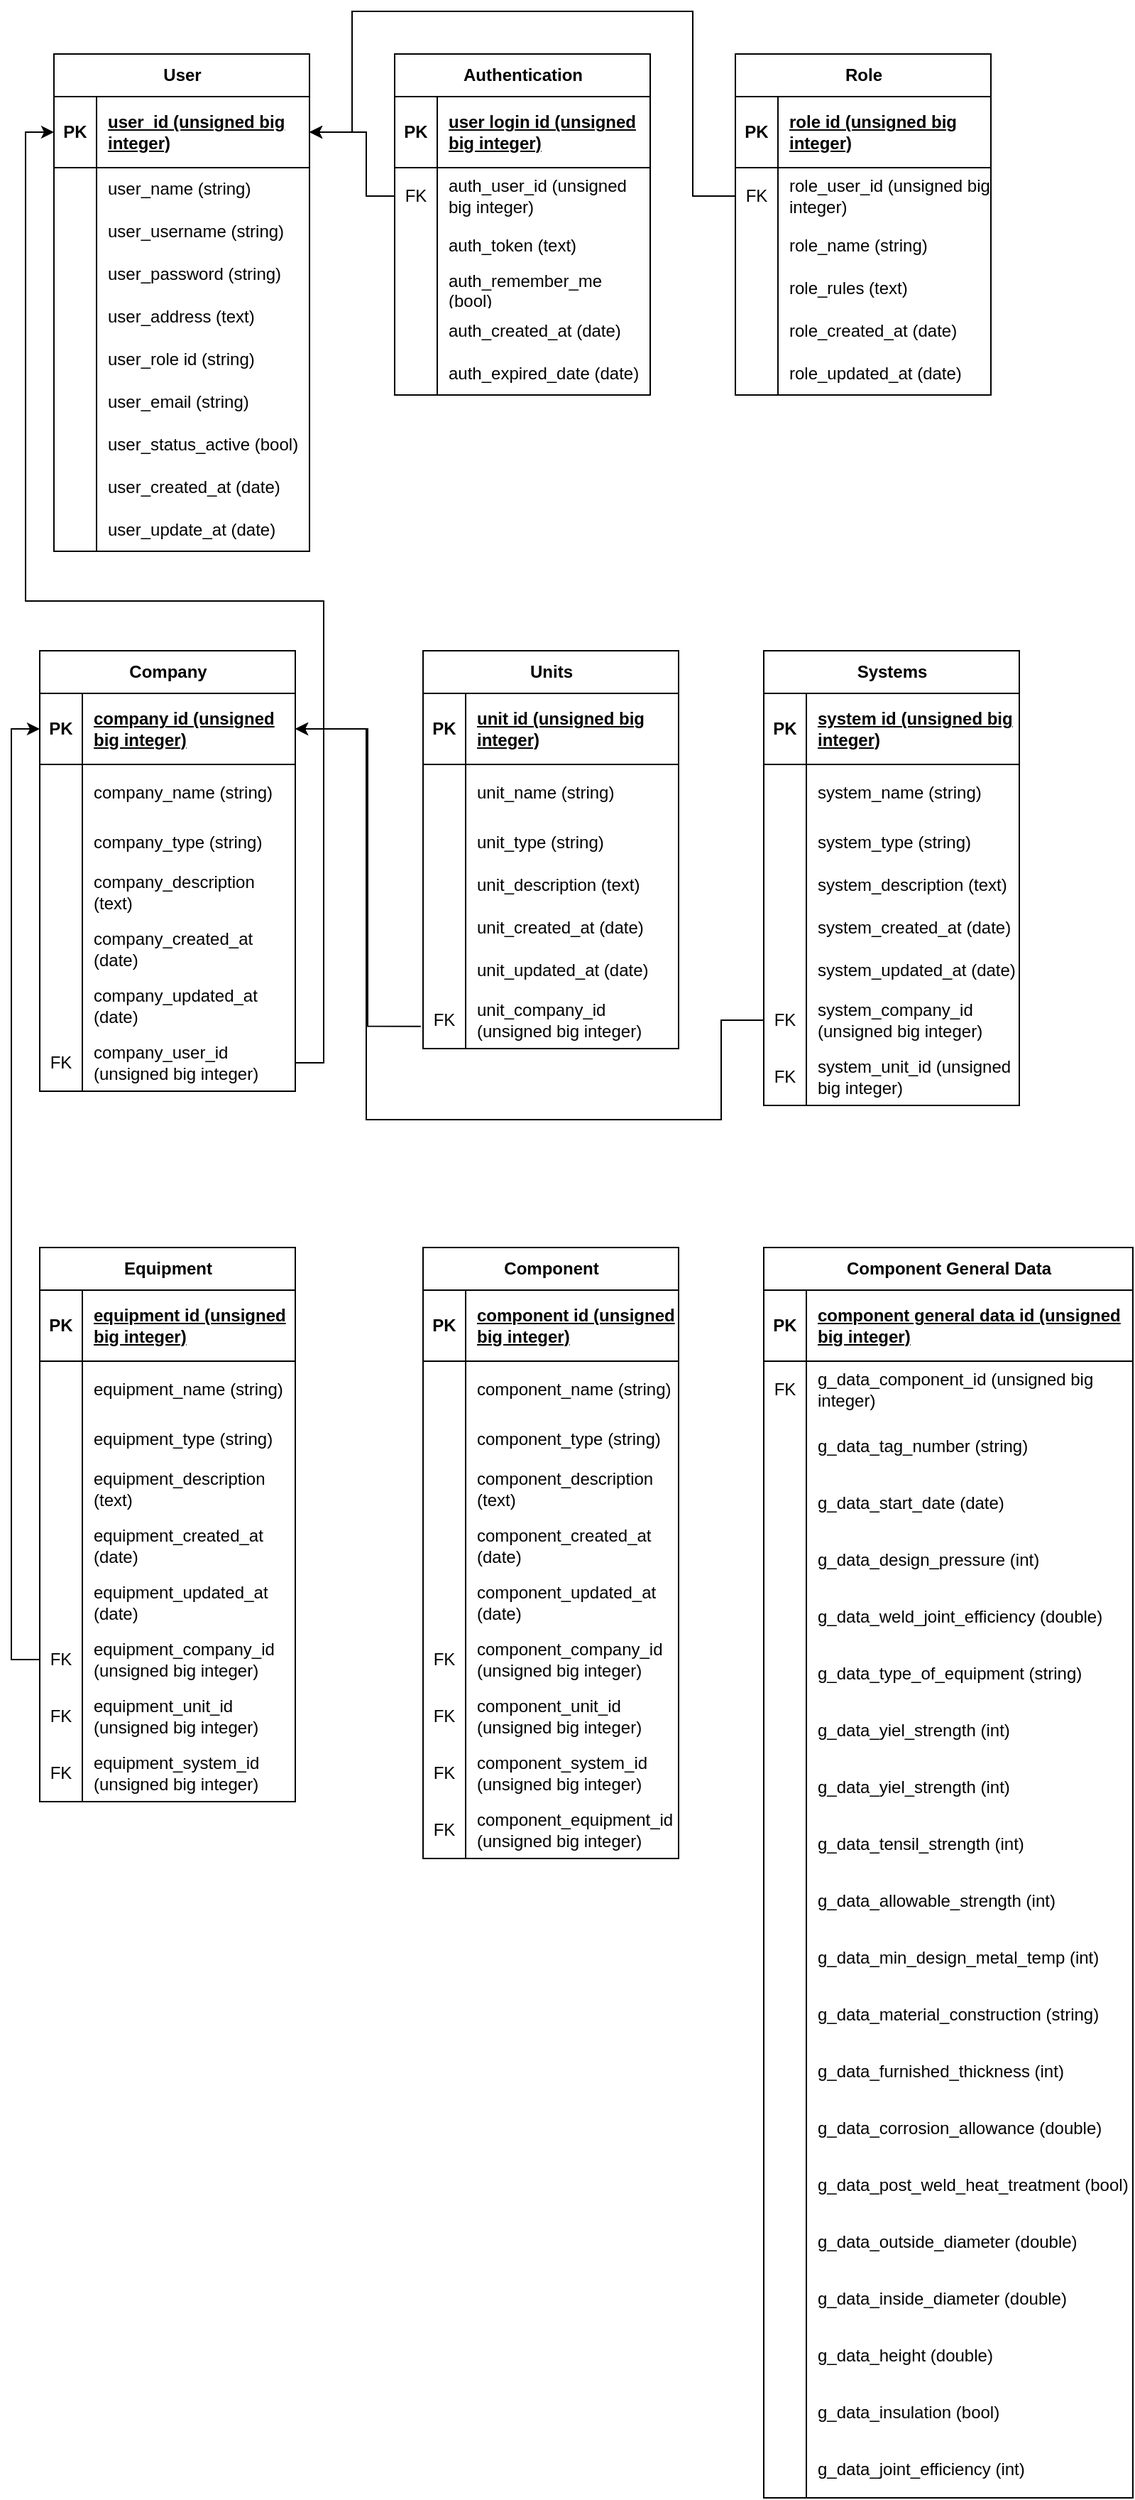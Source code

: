 <mxfile version="24.3.1" type="github">
  <diagram name="Page-1" id="q0drQhL1gV3l9yf8be46">
    <mxGraphModel dx="1026" dy="566" grid="1" gridSize="10" guides="1" tooltips="1" connect="1" arrows="1" fold="1" page="1" pageScale="1" pageWidth="850" pageHeight="1100" math="0" shadow="0">
      <root>
        <mxCell id="0" />
        <mxCell id="1" parent="0" />
        <mxCell id="_ZNGeztn39f8o8p-UDYQ-11" value="User" style="shape=table;startSize=30;container=1;collapsible=1;childLayout=tableLayout;fixedRows=1;rowLines=0;fontStyle=1;align=center;resizeLast=1;html=1;" vertex="1" parent="1">
          <mxGeometry x="200" y="80" width="180" height="350" as="geometry">
            <mxRectangle x="500" y="190" width="70" height="30" as="alternateBounds" />
          </mxGeometry>
        </mxCell>
        <mxCell id="_ZNGeztn39f8o8p-UDYQ-12" value="" style="shape=tableRow;horizontal=0;startSize=0;swimlaneHead=0;swimlaneBody=0;fillColor=none;collapsible=0;dropTarget=0;points=[[0,0.5],[1,0.5]];portConstraint=eastwest;top=0;left=0;right=0;bottom=1;" vertex="1" parent="_ZNGeztn39f8o8p-UDYQ-11">
          <mxGeometry y="30" width="180" height="50" as="geometry" />
        </mxCell>
        <mxCell id="_ZNGeztn39f8o8p-UDYQ-13" value="PK" style="shape=partialRectangle;connectable=0;fillColor=none;top=0;left=0;bottom=0;right=0;fontStyle=1;overflow=hidden;whiteSpace=wrap;html=1;" vertex="1" parent="_ZNGeztn39f8o8p-UDYQ-12">
          <mxGeometry width="30" height="50" as="geometry">
            <mxRectangle width="30" height="50" as="alternateBounds" />
          </mxGeometry>
        </mxCell>
        <mxCell id="_ZNGeztn39f8o8p-UDYQ-14" value="user_id (unsigned big integer)" style="shape=partialRectangle;connectable=0;fillColor=none;top=0;left=0;bottom=0;right=0;align=left;spacingLeft=6;fontStyle=5;overflow=hidden;whiteSpace=wrap;html=1;" vertex="1" parent="_ZNGeztn39f8o8p-UDYQ-12">
          <mxGeometry x="30" width="150" height="50" as="geometry">
            <mxRectangle width="150" height="50" as="alternateBounds" />
          </mxGeometry>
        </mxCell>
        <mxCell id="_ZNGeztn39f8o8p-UDYQ-15" value="" style="shape=tableRow;horizontal=0;startSize=0;swimlaneHead=0;swimlaneBody=0;fillColor=none;collapsible=0;dropTarget=0;points=[[0,0.5],[1,0.5]];portConstraint=eastwest;top=0;left=0;right=0;bottom=0;" vertex="1" parent="_ZNGeztn39f8o8p-UDYQ-11">
          <mxGeometry y="80" width="180" height="30" as="geometry" />
        </mxCell>
        <mxCell id="_ZNGeztn39f8o8p-UDYQ-16" value="" style="shape=partialRectangle;connectable=0;fillColor=none;top=0;left=0;bottom=0;right=0;editable=1;overflow=hidden;whiteSpace=wrap;html=1;" vertex="1" parent="_ZNGeztn39f8o8p-UDYQ-15">
          <mxGeometry width="30" height="30" as="geometry">
            <mxRectangle width="30" height="30" as="alternateBounds" />
          </mxGeometry>
        </mxCell>
        <mxCell id="_ZNGeztn39f8o8p-UDYQ-17" value="user_name (string)" style="shape=partialRectangle;connectable=0;fillColor=none;top=0;left=0;bottom=0;right=0;align=left;spacingLeft=6;overflow=hidden;whiteSpace=wrap;html=1;" vertex="1" parent="_ZNGeztn39f8o8p-UDYQ-15">
          <mxGeometry x="30" width="150" height="30" as="geometry">
            <mxRectangle width="150" height="30" as="alternateBounds" />
          </mxGeometry>
        </mxCell>
        <mxCell id="_ZNGeztn39f8o8p-UDYQ-18" value="" style="shape=tableRow;horizontal=0;startSize=0;swimlaneHead=0;swimlaneBody=0;fillColor=none;collapsible=0;dropTarget=0;points=[[0,0.5],[1,0.5]];portConstraint=eastwest;top=0;left=0;right=0;bottom=0;" vertex="1" parent="_ZNGeztn39f8o8p-UDYQ-11">
          <mxGeometry y="110" width="180" height="30" as="geometry" />
        </mxCell>
        <mxCell id="_ZNGeztn39f8o8p-UDYQ-19" value="" style="shape=partialRectangle;connectable=0;fillColor=none;top=0;left=0;bottom=0;right=0;editable=1;overflow=hidden;whiteSpace=wrap;html=1;" vertex="1" parent="_ZNGeztn39f8o8p-UDYQ-18">
          <mxGeometry width="30" height="30" as="geometry">
            <mxRectangle width="30" height="30" as="alternateBounds" />
          </mxGeometry>
        </mxCell>
        <mxCell id="_ZNGeztn39f8o8p-UDYQ-20" value="user_username (string)" style="shape=partialRectangle;connectable=0;fillColor=none;top=0;left=0;bottom=0;right=0;align=left;spacingLeft=6;overflow=hidden;whiteSpace=wrap;html=1;" vertex="1" parent="_ZNGeztn39f8o8p-UDYQ-18">
          <mxGeometry x="30" width="150" height="30" as="geometry">
            <mxRectangle width="150" height="30" as="alternateBounds" />
          </mxGeometry>
        </mxCell>
        <mxCell id="_ZNGeztn39f8o8p-UDYQ-21" value="" style="shape=tableRow;horizontal=0;startSize=0;swimlaneHead=0;swimlaneBody=0;fillColor=none;collapsible=0;dropTarget=0;points=[[0,0.5],[1,0.5]];portConstraint=eastwest;top=0;left=0;right=0;bottom=0;" vertex="1" parent="_ZNGeztn39f8o8p-UDYQ-11">
          <mxGeometry y="140" width="180" height="30" as="geometry" />
        </mxCell>
        <mxCell id="_ZNGeztn39f8o8p-UDYQ-22" value="" style="shape=partialRectangle;connectable=0;fillColor=none;top=0;left=0;bottom=0;right=0;editable=1;overflow=hidden;whiteSpace=wrap;html=1;" vertex="1" parent="_ZNGeztn39f8o8p-UDYQ-21">
          <mxGeometry width="30" height="30" as="geometry">
            <mxRectangle width="30" height="30" as="alternateBounds" />
          </mxGeometry>
        </mxCell>
        <mxCell id="_ZNGeztn39f8o8p-UDYQ-23" value="user_password (string)" style="shape=partialRectangle;connectable=0;fillColor=none;top=0;left=0;bottom=0;right=0;align=left;spacingLeft=6;overflow=hidden;whiteSpace=wrap;html=1;" vertex="1" parent="_ZNGeztn39f8o8p-UDYQ-21">
          <mxGeometry x="30" width="150" height="30" as="geometry">
            <mxRectangle width="150" height="30" as="alternateBounds" />
          </mxGeometry>
        </mxCell>
        <mxCell id="_ZNGeztn39f8o8p-UDYQ-37" value="" style="shape=tableRow;horizontal=0;startSize=0;swimlaneHead=0;swimlaneBody=0;fillColor=none;collapsible=0;dropTarget=0;points=[[0,0.5],[1,0.5]];portConstraint=eastwest;top=0;left=0;right=0;bottom=0;" vertex="1" parent="_ZNGeztn39f8o8p-UDYQ-11">
          <mxGeometry y="170" width="180" height="30" as="geometry" />
        </mxCell>
        <mxCell id="_ZNGeztn39f8o8p-UDYQ-38" value="" style="shape=partialRectangle;connectable=0;fillColor=none;top=0;left=0;bottom=0;right=0;editable=1;overflow=hidden;whiteSpace=wrap;html=1;" vertex="1" parent="_ZNGeztn39f8o8p-UDYQ-37">
          <mxGeometry width="30" height="30" as="geometry">
            <mxRectangle width="30" height="30" as="alternateBounds" />
          </mxGeometry>
        </mxCell>
        <mxCell id="_ZNGeztn39f8o8p-UDYQ-39" value="user_address (text)" style="shape=partialRectangle;connectable=0;fillColor=none;top=0;left=0;bottom=0;right=0;align=left;spacingLeft=6;overflow=hidden;whiteSpace=wrap;html=1;" vertex="1" parent="_ZNGeztn39f8o8p-UDYQ-37">
          <mxGeometry x="30" width="150" height="30" as="geometry">
            <mxRectangle width="150" height="30" as="alternateBounds" />
          </mxGeometry>
        </mxCell>
        <mxCell id="_ZNGeztn39f8o8p-UDYQ-40" value="" style="shape=tableRow;horizontal=0;startSize=0;swimlaneHead=0;swimlaneBody=0;fillColor=none;collapsible=0;dropTarget=0;points=[[0,0.5],[1,0.5]];portConstraint=eastwest;top=0;left=0;right=0;bottom=0;" vertex="1" parent="_ZNGeztn39f8o8p-UDYQ-11">
          <mxGeometry y="200" width="180" height="30" as="geometry" />
        </mxCell>
        <mxCell id="_ZNGeztn39f8o8p-UDYQ-41" value="" style="shape=partialRectangle;connectable=0;fillColor=none;top=0;left=0;bottom=0;right=0;editable=1;overflow=hidden;whiteSpace=wrap;html=1;" vertex="1" parent="_ZNGeztn39f8o8p-UDYQ-40">
          <mxGeometry width="30" height="30" as="geometry">
            <mxRectangle width="30" height="30" as="alternateBounds" />
          </mxGeometry>
        </mxCell>
        <mxCell id="_ZNGeztn39f8o8p-UDYQ-42" value="user_role id (string)" style="shape=partialRectangle;connectable=0;fillColor=none;top=0;left=0;bottom=0;right=0;align=left;spacingLeft=6;overflow=hidden;whiteSpace=wrap;html=1;" vertex="1" parent="_ZNGeztn39f8o8p-UDYQ-40">
          <mxGeometry x="30" width="150" height="30" as="geometry">
            <mxRectangle width="150" height="30" as="alternateBounds" />
          </mxGeometry>
        </mxCell>
        <mxCell id="_ZNGeztn39f8o8p-UDYQ-43" value="" style="shape=tableRow;horizontal=0;startSize=0;swimlaneHead=0;swimlaneBody=0;fillColor=none;collapsible=0;dropTarget=0;points=[[0,0.5],[1,0.5]];portConstraint=eastwest;top=0;left=0;right=0;bottom=0;" vertex="1" parent="_ZNGeztn39f8o8p-UDYQ-11">
          <mxGeometry y="230" width="180" height="30" as="geometry" />
        </mxCell>
        <mxCell id="_ZNGeztn39f8o8p-UDYQ-44" value="" style="shape=partialRectangle;connectable=0;fillColor=none;top=0;left=0;bottom=0;right=0;editable=1;overflow=hidden;whiteSpace=wrap;html=1;" vertex="1" parent="_ZNGeztn39f8o8p-UDYQ-43">
          <mxGeometry width="30" height="30" as="geometry">
            <mxRectangle width="30" height="30" as="alternateBounds" />
          </mxGeometry>
        </mxCell>
        <mxCell id="_ZNGeztn39f8o8p-UDYQ-45" value="user_email (string)" style="shape=partialRectangle;connectable=0;fillColor=none;top=0;left=0;bottom=0;right=0;align=left;spacingLeft=6;overflow=hidden;whiteSpace=wrap;html=1;" vertex="1" parent="_ZNGeztn39f8o8p-UDYQ-43">
          <mxGeometry x="30" width="150" height="30" as="geometry">
            <mxRectangle width="150" height="30" as="alternateBounds" />
          </mxGeometry>
        </mxCell>
        <mxCell id="_ZNGeztn39f8o8p-UDYQ-127" value="" style="shape=tableRow;horizontal=0;startSize=0;swimlaneHead=0;swimlaneBody=0;fillColor=none;collapsible=0;dropTarget=0;points=[[0,0.5],[1,0.5]];portConstraint=eastwest;top=0;left=0;right=0;bottom=0;" vertex="1" parent="_ZNGeztn39f8o8p-UDYQ-11">
          <mxGeometry y="260" width="180" height="30" as="geometry" />
        </mxCell>
        <mxCell id="_ZNGeztn39f8o8p-UDYQ-128" value="" style="shape=partialRectangle;connectable=0;fillColor=none;top=0;left=0;bottom=0;right=0;editable=1;overflow=hidden;whiteSpace=wrap;html=1;" vertex="1" parent="_ZNGeztn39f8o8p-UDYQ-127">
          <mxGeometry width="30" height="30" as="geometry">
            <mxRectangle width="30" height="30" as="alternateBounds" />
          </mxGeometry>
        </mxCell>
        <mxCell id="_ZNGeztn39f8o8p-UDYQ-129" value="user_status_active (bool)" style="shape=partialRectangle;connectable=0;fillColor=none;top=0;left=0;bottom=0;right=0;align=left;spacingLeft=6;overflow=hidden;whiteSpace=wrap;html=1;" vertex="1" parent="_ZNGeztn39f8o8p-UDYQ-127">
          <mxGeometry x="30" width="150" height="30" as="geometry">
            <mxRectangle width="150" height="30" as="alternateBounds" />
          </mxGeometry>
        </mxCell>
        <mxCell id="_ZNGeztn39f8o8p-UDYQ-130" value="" style="shape=tableRow;horizontal=0;startSize=0;swimlaneHead=0;swimlaneBody=0;fillColor=none;collapsible=0;dropTarget=0;points=[[0,0.5],[1,0.5]];portConstraint=eastwest;top=0;left=0;right=0;bottom=0;" vertex="1" parent="_ZNGeztn39f8o8p-UDYQ-11">
          <mxGeometry y="290" width="180" height="30" as="geometry" />
        </mxCell>
        <mxCell id="_ZNGeztn39f8o8p-UDYQ-131" value="" style="shape=partialRectangle;connectable=0;fillColor=none;top=0;left=0;bottom=0;right=0;editable=1;overflow=hidden;whiteSpace=wrap;html=1;" vertex="1" parent="_ZNGeztn39f8o8p-UDYQ-130">
          <mxGeometry width="30" height="30" as="geometry">
            <mxRectangle width="30" height="30" as="alternateBounds" />
          </mxGeometry>
        </mxCell>
        <mxCell id="_ZNGeztn39f8o8p-UDYQ-132" value="user_created_at (date)" style="shape=partialRectangle;connectable=0;fillColor=none;top=0;left=0;bottom=0;right=0;align=left;spacingLeft=6;overflow=hidden;whiteSpace=wrap;html=1;" vertex="1" parent="_ZNGeztn39f8o8p-UDYQ-130">
          <mxGeometry x="30" width="150" height="30" as="geometry">
            <mxRectangle width="150" height="30" as="alternateBounds" />
          </mxGeometry>
        </mxCell>
        <mxCell id="_ZNGeztn39f8o8p-UDYQ-133" value="" style="shape=tableRow;horizontal=0;startSize=0;swimlaneHead=0;swimlaneBody=0;fillColor=none;collapsible=0;dropTarget=0;points=[[0,0.5],[1,0.5]];portConstraint=eastwest;top=0;left=0;right=0;bottom=0;" vertex="1" parent="_ZNGeztn39f8o8p-UDYQ-11">
          <mxGeometry y="320" width="180" height="30" as="geometry" />
        </mxCell>
        <mxCell id="_ZNGeztn39f8o8p-UDYQ-134" value="" style="shape=partialRectangle;connectable=0;fillColor=none;top=0;left=0;bottom=0;right=0;editable=1;overflow=hidden;whiteSpace=wrap;html=1;" vertex="1" parent="_ZNGeztn39f8o8p-UDYQ-133">
          <mxGeometry width="30" height="30" as="geometry">
            <mxRectangle width="30" height="30" as="alternateBounds" />
          </mxGeometry>
        </mxCell>
        <mxCell id="_ZNGeztn39f8o8p-UDYQ-135" value="user_update_at (date)" style="shape=partialRectangle;connectable=0;fillColor=none;top=0;left=0;bottom=0;right=0;align=left;spacingLeft=6;overflow=hidden;whiteSpace=wrap;html=1;" vertex="1" parent="_ZNGeztn39f8o8p-UDYQ-133">
          <mxGeometry x="30" width="150" height="30" as="geometry">
            <mxRectangle width="150" height="30" as="alternateBounds" />
          </mxGeometry>
        </mxCell>
        <mxCell id="_ZNGeztn39f8o8p-UDYQ-136" value="Authentication" style="shape=table;startSize=30;container=1;collapsible=1;childLayout=tableLayout;fixedRows=1;rowLines=0;fontStyle=1;align=center;resizeLast=1;html=1;" vertex="1" parent="1">
          <mxGeometry x="440" y="80" width="180" height="240" as="geometry">
            <mxRectangle x="500" y="190" width="70" height="30" as="alternateBounds" />
          </mxGeometry>
        </mxCell>
        <mxCell id="_ZNGeztn39f8o8p-UDYQ-137" value="" style="shape=tableRow;horizontal=0;startSize=0;swimlaneHead=0;swimlaneBody=0;fillColor=none;collapsible=0;dropTarget=0;points=[[0,0.5],[1,0.5]];portConstraint=eastwest;top=0;left=0;right=0;bottom=1;" vertex="1" parent="_ZNGeztn39f8o8p-UDYQ-136">
          <mxGeometry y="30" width="180" height="50" as="geometry" />
        </mxCell>
        <mxCell id="_ZNGeztn39f8o8p-UDYQ-138" value="PK" style="shape=partialRectangle;connectable=0;fillColor=none;top=0;left=0;bottom=0;right=0;fontStyle=1;overflow=hidden;whiteSpace=wrap;html=1;" vertex="1" parent="_ZNGeztn39f8o8p-UDYQ-137">
          <mxGeometry width="30" height="50" as="geometry">
            <mxRectangle width="30" height="50" as="alternateBounds" />
          </mxGeometry>
        </mxCell>
        <mxCell id="_ZNGeztn39f8o8p-UDYQ-139" value="user login id (unsigned big integer)" style="shape=partialRectangle;connectable=0;fillColor=none;top=0;left=0;bottom=0;right=0;align=left;spacingLeft=6;fontStyle=5;overflow=hidden;whiteSpace=wrap;html=1;" vertex="1" parent="_ZNGeztn39f8o8p-UDYQ-137">
          <mxGeometry x="30" width="150" height="50" as="geometry">
            <mxRectangle width="150" height="50" as="alternateBounds" />
          </mxGeometry>
        </mxCell>
        <mxCell id="_ZNGeztn39f8o8p-UDYQ-140" value="" style="shape=tableRow;horizontal=0;startSize=0;swimlaneHead=0;swimlaneBody=0;fillColor=none;collapsible=0;dropTarget=0;points=[[0,0.5],[1,0.5]];portConstraint=eastwest;top=0;left=0;right=0;bottom=0;" vertex="1" parent="_ZNGeztn39f8o8p-UDYQ-136">
          <mxGeometry y="80" width="180" height="40" as="geometry" />
        </mxCell>
        <mxCell id="_ZNGeztn39f8o8p-UDYQ-141" value="FK" style="shape=partialRectangle;connectable=0;fillColor=none;top=0;left=0;bottom=0;right=0;editable=1;overflow=hidden;whiteSpace=wrap;html=1;" vertex="1" parent="_ZNGeztn39f8o8p-UDYQ-140">
          <mxGeometry width="30" height="40" as="geometry">
            <mxRectangle width="30" height="40" as="alternateBounds" />
          </mxGeometry>
        </mxCell>
        <mxCell id="_ZNGeztn39f8o8p-UDYQ-142" value="auth_user_id (unsigned big integer)" style="shape=partialRectangle;connectable=0;fillColor=none;top=0;left=0;bottom=0;right=0;align=left;spacingLeft=6;overflow=hidden;whiteSpace=wrap;html=1;" vertex="1" parent="_ZNGeztn39f8o8p-UDYQ-140">
          <mxGeometry x="30" width="150" height="40" as="geometry">
            <mxRectangle width="150" height="40" as="alternateBounds" />
          </mxGeometry>
        </mxCell>
        <mxCell id="_ZNGeztn39f8o8p-UDYQ-143" value="" style="shape=tableRow;horizontal=0;startSize=0;swimlaneHead=0;swimlaneBody=0;fillColor=none;collapsible=0;dropTarget=0;points=[[0,0.5],[1,0.5]];portConstraint=eastwest;top=0;left=0;right=0;bottom=0;" vertex="1" parent="_ZNGeztn39f8o8p-UDYQ-136">
          <mxGeometry y="120" width="180" height="30" as="geometry" />
        </mxCell>
        <mxCell id="_ZNGeztn39f8o8p-UDYQ-144" value="" style="shape=partialRectangle;connectable=0;fillColor=none;top=0;left=0;bottom=0;right=0;editable=1;overflow=hidden;whiteSpace=wrap;html=1;" vertex="1" parent="_ZNGeztn39f8o8p-UDYQ-143">
          <mxGeometry width="30" height="30" as="geometry">
            <mxRectangle width="30" height="30" as="alternateBounds" />
          </mxGeometry>
        </mxCell>
        <mxCell id="_ZNGeztn39f8o8p-UDYQ-145" value="auth_token (text)" style="shape=partialRectangle;connectable=0;fillColor=none;top=0;left=0;bottom=0;right=0;align=left;spacingLeft=6;overflow=hidden;whiteSpace=wrap;html=1;" vertex="1" parent="_ZNGeztn39f8o8p-UDYQ-143">
          <mxGeometry x="30" width="150" height="30" as="geometry">
            <mxRectangle width="150" height="30" as="alternateBounds" />
          </mxGeometry>
        </mxCell>
        <mxCell id="_ZNGeztn39f8o8p-UDYQ-149" value="" style="shape=tableRow;horizontal=0;startSize=0;swimlaneHead=0;swimlaneBody=0;fillColor=none;collapsible=0;dropTarget=0;points=[[0,0.5],[1,0.5]];portConstraint=eastwest;top=0;left=0;right=0;bottom=0;" vertex="1" parent="_ZNGeztn39f8o8p-UDYQ-136">
          <mxGeometry y="150" width="180" height="30" as="geometry" />
        </mxCell>
        <mxCell id="_ZNGeztn39f8o8p-UDYQ-150" value="" style="shape=partialRectangle;connectable=0;fillColor=none;top=0;left=0;bottom=0;right=0;editable=1;overflow=hidden;whiteSpace=wrap;html=1;" vertex="1" parent="_ZNGeztn39f8o8p-UDYQ-149">
          <mxGeometry width="30" height="30" as="geometry">
            <mxRectangle width="30" height="30" as="alternateBounds" />
          </mxGeometry>
        </mxCell>
        <mxCell id="_ZNGeztn39f8o8p-UDYQ-151" value="auth_remember_me (bool)" style="shape=partialRectangle;connectable=0;fillColor=none;top=0;left=0;bottom=0;right=0;align=left;spacingLeft=6;overflow=hidden;whiteSpace=wrap;html=1;" vertex="1" parent="_ZNGeztn39f8o8p-UDYQ-149">
          <mxGeometry x="30" width="150" height="30" as="geometry">
            <mxRectangle width="150" height="30" as="alternateBounds" />
          </mxGeometry>
        </mxCell>
        <mxCell id="_ZNGeztn39f8o8p-UDYQ-152" value="" style="shape=tableRow;horizontal=0;startSize=0;swimlaneHead=0;swimlaneBody=0;fillColor=none;collapsible=0;dropTarget=0;points=[[0,0.5],[1,0.5]];portConstraint=eastwest;top=0;left=0;right=0;bottom=0;" vertex="1" parent="_ZNGeztn39f8o8p-UDYQ-136">
          <mxGeometry y="180" width="180" height="30" as="geometry" />
        </mxCell>
        <mxCell id="_ZNGeztn39f8o8p-UDYQ-153" value="" style="shape=partialRectangle;connectable=0;fillColor=none;top=0;left=0;bottom=0;right=0;editable=1;overflow=hidden;whiteSpace=wrap;html=1;" vertex="1" parent="_ZNGeztn39f8o8p-UDYQ-152">
          <mxGeometry width="30" height="30" as="geometry">
            <mxRectangle width="30" height="30" as="alternateBounds" />
          </mxGeometry>
        </mxCell>
        <mxCell id="_ZNGeztn39f8o8p-UDYQ-154" value="auth_created_at (date)" style="shape=partialRectangle;connectable=0;fillColor=none;top=0;left=0;bottom=0;right=0;align=left;spacingLeft=6;overflow=hidden;whiteSpace=wrap;html=1;" vertex="1" parent="_ZNGeztn39f8o8p-UDYQ-152">
          <mxGeometry x="30" width="150" height="30" as="geometry">
            <mxRectangle width="150" height="30" as="alternateBounds" />
          </mxGeometry>
        </mxCell>
        <mxCell id="_ZNGeztn39f8o8p-UDYQ-155" value="" style="shape=tableRow;horizontal=0;startSize=0;swimlaneHead=0;swimlaneBody=0;fillColor=none;collapsible=0;dropTarget=0;points=[[0,0.5],[1,0.5]];portConstraint=eastwest;top=0;left=0;right=0;bottom=0;" vertex="1" parent="_ZNGeztn39f8o8p-UDYQ-136">
          <mxGeometry y="210" width="180" height="30" as="geometry" />
        </mxCell>
        <mxCell id="_ZNGeztn39f8o8p-UDYQ-156" value="" style="shape=partialRectangle;connectable=0;fillColor=none;top=0;left=0;bottom=0;right=0;editable=1;overflow=hidden;whiteSpace=wrap;html=1;" vertex="1" parent="_ZNGeztn39f8o8p-UDYQ-155">
          <mxGeometry width="30" height="30" as="geometry">
            <mxRectangle width="30" height="30" as="alternateBounds" />
          </mxGeometry>
        </mxCell>
        <mxCell id="_ZNGeztn39f8o8p-UDYQ-157" value="auth_expired_date (date)" style="shape=partialRectangle;connectable=0;fillColor=none;top=0;left=0;bottom=0;right=0;align=left;spacingLeft=6;overflow=hidden;whiteSpace=wrap;html=1;" vertex="1" parent="_ZNGeztn39f8o8p-UDYQ-155">
          <mxGeometry x="30" width="150" height="30" as="geometry">
            <mxRectangle width="150" height="30" as="alternateBounds" />
          </mxGeometry>
        </mxCell>
        <mxCell id="_ZNGeztn39f8o8p-UDYQ-173" value="Role" style="shape=table;startSize=30;container=1;collapsible=1;childLayout=tableLayout;fixedRows=1;rowLines=0;fontStyle=1;align=center;resizeLast=1;html=1;" vertex="1" parent="1">
          <mxGeometry x="680" y="80" width="180" height="240" as="geometry">
            <mxRectangle x="500" y="190" width="70" height="30" as="alternateBounds" />
          </mxGeometry>
        </mxCell>
        <mxCell id="_ZNGeztn39f8o8p-UDYQ-174" value="" style="shape=tableRow;horizontal=0;startSize=0;swimlaneHead=0;swimlaneBody=0;fillColor=none;collapsible=0;dropTarget=0;points=[[0,0.5],[1,0.5]];portConstraint=eastwest;top=0;left=0;right=0;bottom=1;" vertex="1" parent="_ZNGeztn39f8o8p-UDYQ-173">
          <mxGeometry y="30" width="180" height="50" as="geometry" />
        </mxCell>
        <mxCell id="_ZNGeztn39f8o8p-UDYQ-175" value="PK" style="shape=partialRectangle;connectable=0;fillColor=none;top=0;left=0;bottom=0;right=0;fontStyle=1;overflow=hidden;whiteSpace=wrap;html=1;" vertex="1" parent="_ZNGeztn39f8o8p-UDYQ-174">
          <mxGeometry width="30" height="50" as="geometry">
            <mxRectangle width="30" height="50" as="alternateBounds" />
          </mxGeometry>
        </mxCell>
        <mxCell id="_ZNGeztn39f8o8p-UDYQ-176" value="role id (unsigned big integer)" style="shape=partialRectangle;connectable=0;fillColor=none;top=0;left=0;bottom=0;right=0;align=left;spacingLeft=6;fontStyle=5;overflow=hidden;whiteSpace=wrap;html=1;" vertex="1" parent="_ZNGeztn39f8o8p-UDYQ-174">
          <mxGeometry x="30" width="150" height="50" as="geometry">
            <mxRectangle width="150" height="50" as="alternateBounds" />
          </mxGeometry>
        </mxCell>
        <mxCell id="_ZNGeztn39f8o8p-UDYQ-177" value="" style="shape=tableRow;horizontal=0;startSize=0;swimlaneHead=0;swimlaneBody=0;fillColor=none;collapsible=0;dropTarget=0;points=[[0,0.5],[1,0.5]];portConstraint=eastwest;top=0;left=0;right=0;bottom=0;" vertex="1" parent="_ZNGeztn39f8o8p-UDYQ-173">
          <mxGeometry y="80" width="180" height="40" as="geometry" />
        </mxCell>
        <mxCell id="_ZNGeztn39f8o8p-UDYQ-178" value="FK" style="shape=partialRectangle;connectable=0;fillColor=none;top=0;left=0;bottom=0;right=0;editable=1;overflow=hidden;whiteSpace=wrap;html=1;" vertex="1" parent="_ZNGeztn39f8o8p-UDYQ-177">
          <mxGeometry width="30" height="40" as="geometry">
            <mxRectangle width="30" height="40" as="alternateBounds" />
          </mxGeometry>
        </mxCell>
        <mxCell id="_ZNGeztn39f8o8p-UDYQ-179" value="role_user_id (unsigned big integer)" style="shape=partialRectangle;connectable=0;fillColor=none;top=0;left=0;bottom=0;right=0;align=left;spacingLeft=6;overflow=hidden;whiteSpace=wrap;html=1;" vertex="1" parent="_ZNGeztn39f8o8p-UDYQ-177">
          <mxGeometry x="30" width="150" height="40" as="geometry">
            <mxRectangle width="150" height="40" as="alternateBounds" />
          </mxGeometry>
        </mxCell>
        <mxCell id="_ZNGeztn39f8o8p-UDYQ-180" value="" style="shape=tableRow;horizontal=0;startSize=0;swimlaneHead=0;swimlaneBody=0;fillColor=none;collapsible=0;dropTarget=0;points=[[0,0.5],[1,0.5]];portConstraint=eastwest;top=0;left=0;right=0;bottom=0;" vertex="1" parent="_ZNGeztn39f8o8p-UDYQ-173">
          <mxGeometry y="120" width="180" height="30" as="geometry" />
        </mxCell>
        <mxCell id="_ZNGeztn39f8o8p-UDYQ-181" value="" style="shape=partialRectangle;connectable=0;fillColor=none;top=0;left=0;bottom=0;right=0;editable=1;overflow=hidden;whiteSpace=wrap;html=1;" vertex="1" parent="_ZNGeztn39f8o8p-UDYQ-180">
          <mxGeometry width="30" height="30" as="geometry">
            <mxRectangle width="30" height="30" as="alternateBounds" />
          </mxGeometry>
        </mxCell>
        <mxCell id="_ZNGeztn39f8o8p-UDYQ-182" value="role_name (string)" style="shape=partialRectangle;connectable=0;fillColor=none;top=0;left=0;bottom=0;right=0;align=left;spacingLeft=6;overflow=hidden;whiteSpace=wrap;html=1;" vertex="1" parent="_ZNGeztn39f8o8p-UDYQ-180">
          <mxGeometry x="30" width="150" height="30" as="geometry">
            <mxRectangle width="150" height="30" as="alternateBounds" />
          </mxGeometry>
        </mxCell>
        <mxCell id="_ZNGeztn39f8o8p-UDYQ-183" value="" style="shape=tableRow;horizontal=0;startSize=0;swimlaneHead=0;swimlaneBody=0;fillColor=none;collapsible=0;dropTarget=0;points=[[0,0.5],[1,0.5]];portConstraint=eastwest;top=0;left=0;right=0;bottom=0;" vertex="1" parent="_ZNGeztn39f8o8p-UDYQ-173">
          <mxGeometry y="150" width="180" height="30" as="geometry" />
        </mxCell>
        <mxCell id="_ZNGeztn39f8o8p-UDYQ-184" value="" style="shape=partialRectangle;connectable=0;fillColor=none;top=0;left=0;bottom=0;right=0;editable=1;overflow=hidden;whiteSpace=wrap;html=1;" vertex="1" parent="_ZNGeztn39f8o8p-UDYQ-183">
          <mxGeometry width="30" height="30" as="geometry">
            <mxRectangle width="30" height="30" as="alternateBounds" />
          </mxGeometry>
        </mxCell>
        <mxCell id="_ZNGeztn39f8o8p-UDYQ-185" value="role_rules (text)" style="shape=partialRectangle;connectable=0;fillColor=none;top=0;left=0;bottom=0;right=0;align=left;spacingLeft=6;overflow=hidden;whiteSpace=wrap;html=1;" vertex="1" parent="_ZNGeztn39f8o8p-UDYQ-183">
          <mxGeometry x="30" width="150" height="30" as="geometry">
            <mxRectangle width="150" height="30" as="alternateBounds" />
          </mxGeometry>
        </mxCell>
        <mxCell id="_ZNGeztn39f8o8p-UDYQ-186" value="" style="shape=tableRow;horizontal=0;startSize=0;swimlaneHead=0;swimlaneBody=0;fillColor=none;collapsible=0;dropTarget=0;points=[[0,0.5],[1,0.5]];portConstraint=eastwest;top=0;left=0;right=0;bottom=0;" vertex="1" parent="_ZNGeztn39f8o8p-UDYQ-173">
          <mxGeometry y="180" width="180" height="30" as="geometry" />
        </mxCell>
        <mxCell id="_ZNGeztn39f8o8p-UDYQ-187" value="" style="shape=partialRectangle;connectable=0;fillColor=none;top=0;left=0;bottom=0;right=0;editable=1;overflow=hidden;whiteSpace=wrap;html=1;" vertex="1" parent="_ZNGeztn39f8o8p-UDYQ-186">
          <mxGeometry width="30" height="30" as="geometry">
            <mxRectangle width="30" height="30" as="alternateBounds" />
          </mxGeometry>
        </mxCell>
        <mxCell id="_ZNGeztn39f8o8p-UDYQ-188" value="role_created_at (date)" style="shape=partialRectangle;connectable=0;fillColor=none;top=0;left=0;bottom=0;right=0;align=left;spacingLeft=6;overflow=hidden;whiteSpace=wrap;html=1;" vertex="1" parent="_ZNGeztn39f8o8p-UDYQ-186">
          <mxGeometry x="30" width="150" height="30" as="geometry">
            <mxRectangle width="150" height="30" as="alternateBounds" />
          </mxGeometry>
        </mxCell>
        <mxCell id="_ZNGeztn39f8o8p-UDYQ-189" value="" style="shape=tableRow;horizontal=0;startSize=0;swimlaneHead=0;swimlaneBody=0;fillColor=none;collapsible=0;dropTarget=0;points=[[0,0.5],[1,0.5]];portConstraint=eastwest;top=0;left=0;right=0;bottom=0;" vertex="1" parent="_ZNGeztn39f8o8p-UDYQ-173">
          <mxGeometry y="210" width="180" height="30" as="geometry" />
        </mxCell>
        <mxCell id="_ZNGeztn39f8o8p-UDYQ-190" value="" style="shape=partialRectangle;connectable=0;fillColor=none;top=0;left=0;bottom=0;right=0;editable=1;overflow=hidden;whiteSpace=wrap;html=1;" vertex="1" parent="_ZNGeztn39f8o8p-UDYQ-189">
          <mxGeometry width="30" height="30" as="geometry">
            <mxRectangle width="30" height="30" as="alternateBounds" />
          </mxGeometry>
        </mxCell>
        <mxCell id="_ZNGeztn39f8o8p-UDYQ-191" value="role_updated_at (date)" style="shape=partialRectangle;connectable=0;fillColor=none;top=0;left=0;bottom=0;right=0;align=left;spacingLeft=6;overflow=hidden;whiteSpace=wrap;html=1;" vertex="1" parent="_ZNGeztn39f8o8p-UDYQ-189">
          <mxGeometry x="30" width="150" height="30" as="geometry">
            <mxRectangle width="150" height="30" as="alternateBounds" />
          </mxGeometry>
        </mxCell>
        <mxCell id="_ZNGeztn39f8o8p-UDYQ-195" value="Company" style="shape=table;startSize=30;container=1;collapsible=1;childLayout=tableLayout;fixedRows=1;rowLines=0;fontStyle=1;align=center;resizeLast=1;html=1;" vertex="1" parent="1">
          <mxGeometry x="190" y="500" width="180" height="310" as="geometry">
            <mxRectangle x="500" y="190" width="70" height="30" as="alternateBounds" />
          </mxGeometry>
        </mxCell>
        <mxCell id="_ZNGeztn39f8o8p-UDYQ-196" value="" style="shape=tableRow;horizontal=0;startSize=0;swimlaneHead=0;swimlaneBody=0;fillColor=none;collapsible=0;dropTarget=0;points=[[0,0.5],[1,0.5]];portConstraint=eastwest;top=0;left=0;right=0;bottom=1;" vertex="1" parent="_ZNGeztn39f8o8p-UDYQ-195">
          <mxGeometry y="30" width="180" height="50" as="geometry" />
        </mxCell>
        <mxCell id="_ZNGeztn39f8o8p-UDYQ-197" value="PK" style="shape=partialRectangle;connectable=0;fillColor=none;top=0;left=0;bottom=0;right=0;fontStyle=1;overflow=hidden;whiteSpace=wrap;html=1;" vertex="1" parent="_ZNGeztn39f8o8p-UDYQ-196">
          <mxGeometry width="30" height="50" as="geometry">
            <mxRectangle width="30" height="50" as="alternateBounds" />
          </mxGeometry>
        </mxCell>
        <mxCell id="_ZNGeztn39f8o8p-UDYQ-198" value="company id (unsigned big integer)" style="shape=partialRectangle;connectable=0;fillColor=none;top=0;left=0;bottom=0;right=0;align=left;spacingLeft=6;fontStyle=5;overflow=hidden;whiteSpace=wrap;html=1;" vertex="1" parent="_ZNGeztn39f8o8p-UDYQ-196">
          <mxGeometry x="30" width="150" height="50" as="geometry">
            <mxRectangle width="150" height="50" as="alternateBounds" />
          </mxGeometry>
        </mxCell>
        <mxCell id="_ZNGeztn39f8o8p-UDYQ-199" value="" style="shape=tableRow;horizontal=0;startSize=0;swimlaneHead=0;swimlaneBody=0;fillColor=none;collapsible=0;dropTarget=0;points=[[0,0.5],[1,0.5]];portConstraint=eastwest;top=0;left=0;right=0;bottom=0;" vertex="1" parent="_ZNGeztn39f8o8p-UDYQ-195">
          <mxGeometry y="80" width="180" height="40" as="geometry" />
        </mxCell>
        <mxCell id="_ZNGeztn39f8o8p-UDYQ-200" value="" style="shape=partialRectangle;connectable=0;fillColor=none;top=0;left=0;bottom=0;right=0;editable=1;overflow=hidden;whiteSpace=wrap;html=1;" vertex="1" parent="_ZNGeztn39f8o8p-UDYQ-199">
          <mxGeometry width="30" height="40" as="geometry">
            <mxRectangle width="30" height="40" as="alternateBounds" />
          </mxGeometry>
        </mxCell>
        <mxCell id="_ZNGeztn39f8o8p-UDYQ-201" value="company_name (string)" style="shape=partialRectangle;connectable=0;fillColor=none;top=0;left=0;bottom=0;right=0;align=left;spacingLeft=6;overflow=hidden;whiteSpace=wrap;html=1;" vertex="1" parent="_ZNGeztn39f8o8p-UDYQ-199">
          <mxGeometry x="30" width="150" height="40" as="geometry">
            <mxRectangle width="150" height="40" as="alternateBounds" />
          </mxGeometry>
        </mxCell>
        <mxCell id="_ZNGeztn39f8o8p-UDYQ-202" value="" style="shape=tableRow;horizontal=0;startSize=0;swimlaneHead=0;swimlaneBody=0;fillColor=none;collapsible=0;dropTarget=0;points=[[0,0.5],[1,0.5]];portConstraint=eastwest;top=0;left=0;right=0;bottom=0;" vertex="1" parent="_ZNGeztn39f8o8p-UDYQ-195">
          <mxGeometry y="120" width="180" height="30" as="geometry" />
        </mxCell>
        <mxCell id="_ZNGeztn39f8o8p-UDYQ-203" value="" style="shape=partialRectangle;connectable=0;fillColor=none;top=0;left=0;bottom=0;right=0;editable=1;overflow=hidden;whiteSpace=wrap;html=1;" vertex="1" parent="_ZNGeztn39f8o8p-UDYQ-202">
          <mxGeometry width="30" height="30" as="geometry">
            <mxRectangle width="30" height="30" as="alternateBounds" />
          </mxGeometry>
        </mxCell>
        <mxCell id="_ZNGeztn39f8o8p-UDYQ-204" value="company_type (string)" style="shape=partialRectangle;connectable=0;fillColor=none;top=0;left=0;bottom=0;right=0;align=left;spacingLeft=6;overflow=hidden;whiteSpace=wrap;html=1;" vertex="1" parent="_ZNGeztn39f8o8p-UDYQ-202">
          <mxGeometry x="30" width="150" height="30" as="geometry">
            <mxRectangle width="150" height="30" as="alternateBounds" />
          </mxGeometry>
        </mxCell>
        <mxCell id="_ZNGeztn39f8o8p-UDYQ-205" value="" style="shape=tableRow;horizontal=0;startSize=0;swimlaneHead=0;swimlaneBody=0;fillColor=none;collapsible=0;dropTarget=0;points=[[0,0.5],[1,0.5]];portConstraint=eastwest;top=0;left=0;right=0;bottom=0;" vertex="1" parent="_ZNGeztn39f8o8p-UDYQ-195">
          <mxGeometry y="150" width="180" height="40" as="geometry" />
        </mxCell>
        <mxCell id="_ZNGeztn39f8o8p-UDYQ-206" value="" style="shape=partialRectangle;connectable=0;fillColor=none;top=0;left=0;bottom=0;right=0;editable=1;overflow=hidden;whiteSpace=wrap;html=1;" vertex="1" parent="_ZNGeztn39f8o8p-UDYQ-205">
          <mxGeometry width="30" height="40" as="geometry">
            <mxRectangle width="30" height="40" as="alternateBounds" />
          </mxGeometry>
        </mxCell>
        <mxCell id="_ZNGeztn39f8o8p-UDYQ-207" value="company_description (text)" style="shape=partialRectangle;connectable=0;fillColor=none;top=0;left=0;bottom=0;right=0;align=left;spacingLeft=6;overflow=hidden;whiteSpace=wrap;html=1;" vertex="1" parent="_ZNGeztn39f8o8p-UDYQ-205">
          <mxGeometry x="30" width="150" height="40" as="geometry">
            <mxRectangle width="150" height="40" as="alternateBounds" />
          </mxGeometry>
        </mxCell>
        <mxCell id="_ZNGeztn39f8o8p-UDYQ-208" value="" style="shape=tableRow;horizontal=0;startSize=0;swimlaneHead=0;swimlaneBody=0;fillColor=none;collapsible=0;dropTarget=0;points=[[0,0.5],[1,0.5]];portConstraint=eastwest;top=0;left=0;right=0;bottom=0;" vertex="1" parent="_ZNGeztn39f8o8p-UDYQ-195">
          <mxGeometry y="190" width="180" height="40" as="geometry" />
        </mxCell>
        <mxCell id="_ZNGeztn39f8o8p-UDYQ-209" value="" style="shape=partialRectangle;connectable=0;fillColor=none;top=0;left=0;bottom=0;right=0;editable=1;overflow=hidden;whiteSpace=wrap;html=1;" vertex="1" parent="_ZNGeztn39f8o8p-UDYQ-208">
          <mxGeometry width="30" height="40" as="geometry">
            <mxRectangle width="30" height="40" as="alternateBounds" />
          </mxGeometry>
        </mxCell>
        <mxCell id="_ZNGeztn39f8o8p-UDYQ-210" value="company_created_at (date)" style="shape=partialRectangle;connectable=0;fillColor=none;top=0;left=0;bottom=0;right=0;align=left;spacingLeft=6;overflow=hidden;whiteSpace=wrap;html=1;" vertex="1" parent="_ZNGeztn39f8o8p-UDYQ-208">
          <mxGeometry x="30" width="150" height="40" as="geometry">
            <mxRectangle width="150" height="40" as="alternateBounds" />
          </mxGeometry>
        </mxCell>
        <mxCell id="_ZNGeztn39f8o8p-UDYQ-211" value="" style="shape=tableRow;horizontal=0;startSize=0;swimlaneHead=0;swimlaneBody=0;fillColor=none;collapsible=0;dropTarget=0;points=[[0,0.5],[1,0.5]];portConstraint=eastwest;top=0;left=0;right=0;bottom=0;" vertex="1" parent="_ZNGeztn39f8o8p-UDYQ-195">
          <mxGeometry y="230" width="180" height="40" as="geometry" />
        </mxCell>
        <mxCell id="_ZNGeztn39f8o8p-UDYQ-212" value="" style="shape=partialRectangle;connectable=0;fillColor=none;top=0;left=0;bottom=0;right=0;editable=1;overflow=hidden;whiteSpace=wrap;html=1;" vertex="1" parent="_ZNGeztn39f8o8p-UDYQ-211">
          <mxGeometry width="30" height="40" as="geometry">
            <mxRectangle width="30" height="40" as="alternateBounds" />
          </mxGeometry>
        </mxCell>
        <mxCell id="_ZNGeztn39f8o8p-UDYQ-213" value="company_updated_at (date)" style="shape=partialRectangle;connectable=0;fillColor=none;top=0;left=0;bottom=0;right=0;align=left;spacingLeft=6;overflow=hidden;whiteSpace=wrap;html=1;" vertex="1" parent="_ZNGeztn39f8o8p-UDYQ-211">
          <mxGeometry x="30" width="150" height="40" as="geometry">
            <mxRectangle width="150" height="40" as="alternateBounds" />
          </mxGeometry>
        </mxCell>
        <mxCell id="_ZNGeztn39f8o8p-UDYQ-351" value="" style="shape=tableRow;horizontal=0;startSize=0;swimlaneHead=0;swimlaneBody=0;fillColor=none;collapsible=0;dropTarget=0;points=[[0,0.5],[1,0.5]];portConstraint=eastwest;top=0;left=0;right=0;bottom=0;" vertex="1" parent="_ZNGeztn39f8o8p-UDYQ-195">
          <mxGeometry y="270" width="180" height="40" as="geometry" />
        </mxCell>
        <mxCell id="_ZNGeztn39f8o8p-UDYQ-352" value="FK" style="shape=partialRectangle;connectable=0;fillColor=none;top=0;left=0;bottom=0;right=0;editable=1;overflow=hidden;whiteSpace=wrap;html=1;" vertex="1" parent="_ZNGeztn39f8o8p-UDYQ-351">
          <mxGeometry width="30" height="40" as="geometry">
            <mxRectangle width="30" height="40" as="alternateBounds" />
          </mxGeometry>
        </mxCell>
        <mxCell id="_ZNGeztn39f8o8p-UDYQ-353" value="company_user_id (unsigned big integer)" style="shape=partialRectangle;connectable=0;fillColor=none;top=0;left=0;bottom=0;right=0;align=left;spacingLeft=6;overflow=hidden;whiteSpace=wrap;html=1;" vertex="1" parent="_ZNGeztn39f8o8p-UDYQ-351">
          <mxGeometry x="30" width="150" height="40" as="geometry">
            <mxRectangle width="150" height="40" as="alternateBounds" />
          </mxGeometry>
        </mxCell>
        <mxCell id="_ZNGeztn39f8o8p-UDYQ-214" value="Units" style="shape=table;startSize=30;container=1;collapsible=1;childLayout=tableLayout;fixedRows=1;rowLines=0;fontStyle=1;align=center;resizeLast=1;html=1;" vertex="1" parent="1">
          <mxGeometry x="460" y="500" width="180" height="280" as="geometry">
            <mxRectangle x="500" y="190" width="70" height="30" as="alternateBounds" />
          </mxGeometry>
        </mxCell>
        <mxCell id="_ZNGeztn39f8o8p-UDYQ-215" value="" style="shape=tableRow;horizontal=0;startSize=0;swimlaneHead=0;swimlaneBody=0;fillColor=none;collapsible=0;dropTarget=0;points=[[0,0.5],[1,0.5]];portConstraint=eastwest;top=0;left=0;right=0;bottom=1;" vertex="1" parent="_ZNGeztn39f8o8p-UDYQ-214">
          <mxGeometry y="30" width="180" height="50" as="geometry" />
        </mxCell>
        <mxCell id="_ZNGeztn39f8o8p-UDYQ-216" value="PK" style="shape=partialRectangle;connectable=0;fillColor=none;top=0;left=0;bottom=0;right=0;fontStyle=1;overflow=hidden;whiteSpace=wrap;html=1;" vertex="1" parent="_ZNGeztn39f8o8p-UDYQ-215">
          <mxGeometry width="30" height="50" as="geometry">
            <mxRectangle width="30" height="50" as="alternateBounds" />
          </mxGeometry>
        </mxCell>
        <mxCell id="_ZNGeztn39f8o8p-UDYQ-217" value="unit id (unsigned big integer)" style="shape=partialRectangle;connectable=0;fillColor=none;top=0;left=0;bottom=0;right=0;align=left;spacingLeft=6;fontStyle=5;overflow=hidden;whiteSpace=wrap;html=1;" vertex="1" parent="_ZNGeztn39f8o8p-UDYQ-215">
          <mxGeometry x="30" width="150" height="50" as="geometry">
            <mxRectangle width="150" height="50" as="alternateBounds" />
          </mxGeometry>
        </mxCell>
        <mxCell id="_ZNGeztn39f8o8p-UDYQ-218" value="" style="shape=tableRow;horizontal=0;startSize=0;swimlaneHead=0;swimlaneBody=0;fillColor=none;collapsible=0;dropTarget=0;points=[[0,0.5],[1,0.5]];portConstraint=eastwest;top=0;left=0;right=0;bottom=0;" vertex="1" parent="_ZNGeztn39f8o8p-UDYQ-214">
          <mxGeometry y="80" width="180" height="40" as="geometry" />
        </mxCell>
        <mxCell id="_ZNGeztn39f8o8p-UDYQ-219" value="" style="shape=partialRectangle;connectable=0;fillColor=none;top=0;left=0;bottom=0;right=0;editable=1;overflow=hidden;whiteSpace=wrap;html=1;" vertex="1" parent="_ZNGeztn39f8o8p-UDYQ-218">
          <mxGeometry width="30" height="40" as="geometry">
            <mxRectangle width="30" height="40" as="alternateBounds" />
          </mxGeometry>
        </mxCell>
        <mxCell id="_ZNGeztn39f8o8p-UDYQ-220" value="unit_name (string)" style="shape=partialRectangle;connectable=0;fillColor=none;top=0;left=0;bottom=0;right=0;align=left;spacingLeft=6;overflow=hidden;whiteSpace=wrap;html=1;" vertex="1" parent="_ZNGeztn39f8o8p-UDYQ-218">
          <mxGeometry x="30" width="150" height="40" as="geometry">
            <mxRectangle width="150" height="40" as="alternateBounds" />
          </mxGeometry>
        </mxCell>
        <mxCell id="_ZNGeztn39f8o8p-UDYQ-221" value="" style="shape=tableRow;horizontal=0;startSize=0;swimlaneHead=0;swimlaneBody=0;fillColor=none;collapsible=0;dropTarget=0;points=[[0,0.5],[1,0.5]];portConstraint=eastwest;top=0;left=0;right=0;bottom=0;" vertex="1" parent="_ZNGeztn39f8o8p-UDYQ-214">
          <mxGeometry y="120" width="180" height="30" as="geometry" />
        </mxCell>
        <mxCell id="_ZNGeztn39f8o8p-UDYQ-222" value="" style="shape=partialRectangle;connectable=0;fillColor=none;top=0;left=0;bottom=0;right=0;editable=1;overflow=hidden;whiteSpace=wrap;html=1;" vertex="1" parent="_ZNGeztn39f8o8p-UDYQ-221">
          <mxGeometry width="30" height="30" as="geometry">
            <mxRectangle width="30" height="30" as="alternateBounds" />
          </mxGeometry>
        </mxCell>
        <mxCell id="_ZNGeztn39f8o8p-UDYQ-223" value="unit_type (string)" style="shape=partialRectangle;connectable=0;fillColor=none;top=0;left=0;bottom=0;right=0;align=left;spacingLeft=6;overflow=hidden;whiteSpace=wrap;html=1;" vertex="1" parent="_ZNGeztn39f8o8p-UDYQ-221">
          <mxGeometry x="30" width="150" height="30" as="geometry">
            <mxRectangle width="150" height="30" as="alternateBounds" />
          </mxGeometry>
        </mxCell>
        <mxCell id="_ZNGeztn39f8o8p-UDYQ-224" value="" style="shape=tableRow;horizontal=0;startSize=0;swimlaneHead=0;swimlaneBody=0;fillColor=none;collapsible=0;dropTarget=0;points=[[0,0.5],[1,0.5]];portConstraint=eastwest;top=0;left=0;right=0;bottom=0;" vertex="1" parent="_ZNGeztn39f8o8p-UDYQ-214">
          <mxGeometry y="150" width="180" height="30" as="geometry" />
        </mxCell>
        <mxCell id="_ZNGeztn39f8o8p-UDYQ-225" value="" style="shape=partialRectangle;connectable=0;fillColor=none;top=0;left=0;bottom=0;right=0;editable=1;overflow=hidden;whiteSpace=wrap;html=1;" vertex="1" parent="_ZNGeztn39f8o8p-UDYQ-224">
          <mxGeometry width="30" height="30" as="geometry">
            <mxRectangle width="30" height="30" as="alternateBounds" />
          </mxGeometry>
        </mxCell>
        <mxCell id="_ZNGeztn39f8o8p-UDYQ-226" value="unit_description (text)" style="shape=partialRectangle;connectable=0;fillColor=none;top=0;left=0;bottom=0;right=0;align=left;spacingLeft=6;overflow=hidden;whiteSpace=wrap;html=1;" vertex="1" parent="_ZNGeztn39f8o8p-UDYQ-224">
          <mxGeometry x="30" width="150" height="30" as="geometry">
            <mxRectangle width="150" height="30" as="alternateBounds" />
          </mxGeometry>
        </mxCell>
        <mxCell id="_ZNGeztn39f8o8p-UDYQ-227" value="" style="shape=tableRow;horizontal=0;startSize=0;swimlaneHead=0;swimlaneBody=0;fillColor=none;collapsible=0;dropTarget=0;points=[[0,0.5],[1,0.5]];portConstraint=eastwest;top=0;left=0;right=0;bottom=0;" vertex="1" parent="_ZNGeztn39f8o8p-UDYQ-214">
          <mxGeometry y="180" width="180" height="30" as="geometry" />
        </mxCell>
        <mxCell id="_ZNGeztn39f8o8p-UDYQ-228" value="" style="shape=partialRectangle;connectable=0;fillColor=none;top=0;left=0;bottom=0;right=0;editable=1;overflow=hidden;whiteSpace=wrap;html=1;" vertex="1" parent="_ZNGeztn39f8o8p-UDYQ-227">
          <mxGeometry width="30" height="30" as="geometry">
            <mxRectangle width="30" height="30" as="alternateBounds" />
          </mxGeometry>
        </mxCell>
        <mxCell id="_ZNGeztn39f8o8p-UDYQ-229" value="unit_created_at (date)" style="shape=partialRectangle;connectable=0;fillColor=none;top=0;left=0;bottom=0;right=0;align=left;spacingLeft=6;overflow=hidden;whiteSpace=wrap;html=1;" vertex="1" parent="_ZNGeztn39f8o8p-UDYQ-227">
          <mxGeometry x="30" width="150" height="30" as="geometry">
            <mxRectangle width="150" height="30" as="alternateBounds" />
          </mxGeometry>
        </mxCell>
        <mxCell id="_ZNGeztn39f8o8p-UDYQ-230" value="" style="shape=tableRow;horizontal=0;startSize=0;swimlaneHead=0;swimlaneBody=0;fillColor=none;collapsible=0;dropTarget=0;points=[[0,0.5],[1,0.5]];portConstraint=eastwest;top=0;left=0;right=0;bottom=0;" vertex="1" parent="_ZNGeztn39f8o8p-UDYQ-214">
          <mxGeometry y="210" width="180" height="30" as="geometry" />
        </mxCell>
        <mxCell id="_ZNGeztn39f8o8p-UDYQ-231" value="" style="shape=partialRectangle;connectable=0;fillColor=none;top=0;left=0;bottom=0;right=0;editable=1;overflow=hidden;whiteSpace=wrap;html=1;" vertex="1" parent="_ZNGeztn39f8o8p-UDYQ-230">
          <mxGeometry width="30" height="30" as="geometry">
            <mxRectangle width="30" height="30" as="alternateBounds" />
          </mxGeometry>
        </mxCell>
        <mxCell id="_ZNGeztn39f8o8p-UDYQ-232" value="unit_updated_at (date)" style="shape=partialRectangle;connectable=0;fillColor=none;top=0;left=0;bottom=0;right=0;align=left;spacingLeft=6;overflow=hidden;whiteSpace=wrap;html=1;" vertex="1" parent="_ZNGeztn39f8o8p-UDYQ-230">
          <mxGeometry x="30" width="150" height="30" as="geometry">
            <mxRectangle width="150" height="30" as="alternateBounds" />
          </mxGeometry>
        </mxCell>
        <mxCell id="_ZNGeztn39f8o8p-UDYQ-290" value="" style="shape=tableRow;horizontal=0;startSize=0;swimlaneHead=0;swimlaneBody=0;fillColor=none;collapsible=0;dropTarget=0;points=[[0,0.5],[1,0.5]];portConstraint=eastwest;top=0;left=0;right=0;bottom=0;" vertex="1" parent="_ZNGeztn39f8o8p-UDYQ-214">
          <mxGeometry y="240" width="180" height="40" as="geometry" />
        </mxCell>
        <mxCell id="_ZNGeztn39f8o8p-UDYQ-291" value="FK" style="shape=partialRectangle;connectable=0;fillColor=none;top=0;left=0;bottom=0;right=0;editable=1;overflow=hidden;whiteSpace=wrap;html=1;" vertex="1" parent="_ZNGeztn39f8o8p-UDYQ-290">
          <mxGeometry width="30" height="40" as="geometry">
            <mxRectangle width="30" height="40" as="alternateBounds" />
          </mxGeometry>
        </mxCell>
        <mxCell id="_ZNGeztn39f8o8p-UDYQ-292" value="unit_company_id (unsigned big integer)" style="shape=partialRectangle;connectable=0;fillColor=none;top=0;left=0;bottom=0;right=0;align=left;spacingLeft=6;overflow=hidden;whiteSpace=wrap;html=1;" vertex="1" parent="_ZNGeztn39f8o8p-UDYQ-290">
          <mxGeometry x="30" width="150" height="40" as="geometry">
            <mxRectangle width="150" height="40" as="alternateBounds" />
          </mxGeometry>
        </mxCell>
        <mxCell id="_ZNGeztn39f8o8p-UDYQ-233" value="Systems" style="shape=table;startSize=30;container=1;collapsible=1;childLayout=tableLayout;fixedRows=1;rowLines=0;fontStyle=1;align=center;resizeLast=1;html=1;" vertex="1" parent="1">
          <mxGeometry x="700" y="500" width="180" height="320" as="geometry">
            <mxRectangle x="500" y="190" width="70" height="30" as="alternateBounds" />
          </mxGeometry>
        </mxCell>
        <mxCell id="_ZNGeztn39f8o8p-UDYQ-234" value="" style="shape=tableRow;horizontal=0;startSize=0;swimlaneHead=0;swimlaneBody=0;fillColor=none;collapsible=0;dropTarget=0;points=[[0,0.5],[1,0.5]];portConstraint=eastwest;top=0;left=0;right=0;bottom=1;" vertex="1" parent="_ZNGeztn39f8o8p-UDYQ-233">
          <mxGeometry y="30" width="180" height="50" as="geometry" />
        </mxCell>
        <mxCell id="_ZNGeztn39f8o8p-UDYQ-235" value="PK" style="shape=partialRectangle;connectable=0;fillColor=none;top=0;left=0;bottom=0;right=0;fontStyle=1;overflow=hidden;whiteSpace=wrap;html=1;" vertex="1" parent="_ZNGeztn39f8o8p-UDYQ-234">
          <mxGeometry width="30" height="50" as="geometry">
            <mxRectangle width="30" height="50" as="alternateBounds" />
          </mxGeometry>
        </mxCell>
        <mxCell id="_ZNGeztn39f8o8p-UDYQ-236" value="system id (unsigned big integer)" style="shape=partialRectangle;connectable=0;fillColor=none;top=0;left=0;bottom=0;right=0;align=left;spacingLeft=6;fontStyle=5;overflow=hidden;whiteSpace=wrap;html=1;" vertex="1" parent="_ZNGeztn39f8o8p-UDYQ-234">
          <mxGeometry x="30" width="150" height="50" as="geometry">
            <mxRectangle width="150" height="50" as="alternateBounds" />
          </mxGeometry>
        </mxCell>
        <mxCell id="_ZNGeztn39f8o8p-UDYQ-237" value="" style="shape=tableRow;horizontal=0;startSize=0;swimlaneHead=0;swimlaneBody=0;fillColor=none;collapsible=0;dropTarget=0;points=[[0,0.5],[1,0.5]];portConstraint=eastwest;top=0;left=0;right=0;bottom=0;" vertex="1" parent="_ZNGeztn39f8o8p-UDYQ-233">
          <mxGeometry y="80" width="180" height="40" as="geometry" />
        </mxCell>
        <mxCell id="_ZNGeztn39f8o8p-UDYQ-238" value="" style="shape=partialRectangle;connectable=0;fillColor=none;top=0;left=0;bottom=0;right=0;editable=1;overflow=hidden;whiteSpace=wrap;html=1;" vertex="1" parent="_ZNGeztn39f8o8p-UDYQ-237">
          <mxGeometry width="30" height="40" as="geometry">
            <mxRectangle width="30" height="40" as="alternateBounds" />
          </mxGeometry>
        </mxCell>
        <mxCell id="_ZNGeztn39f8o8p-UDYQ-239" value="system_name (string)" style="shape=partialRectangle;connectable=0;fillColor=none;top=0;left=0;bottom=0;right=0;align=left;spacingLeft=6;overflow=hidden;whiteSpace=wrap;html=1;" vertex="1" parent="_ZNGeztn39f8o8p-UDYQ-237">
          <mxGeometry x="30" width="150" height="40" as="geometry">
            <mxRectangle width="150" height="40" as="alternateBounds" />
          </mxGeometry>
        </mxCell>
        <mxCell id="_ZNGeztn39f8o8p-UDYQ-240" value="" style="shape=tableRow;horizontal=0;startSize=0;swimlaneHead=0;swimlaneBody=0;fillColor=none;collapsible=0;dropTarget=0;points=[[0,0.5],[1,0.5]];portConstraint=eastwest;top=0;left=0;right=0;bottom=0;" vertex="1" parent="_ZNGeztn39f8o8p-UDYQ-233">
          <mxGeometry y="120" width="180" height="30" as="geometry" />
        </mxCell>
        <mxCell id="_ZNGeztn39f8o8p-UDYQ-241" value="" style="shape=partialRectangle;connectable=0;fillColor=none;top=0;left=0;bottom=0;right=0;editable=1;overflow=hidden;whiteSpace=wrap;html=1;" vertex="1" parent="_ZNGeztn39f8o8p-UDYQ-240">
          <mxGeometry width="30" height="30" as="geometry">
            <mxRectangle width="30" height="30" as="alternateBounds" />
          </mxGeometry>
        </mxCell>
        <mxCell id="_ZNGeztn39f8o8p-UDYQ-242" value="system_type (string)" style="shape=partialRectangle;connectable=0;fillColor=none;top=0;left=0;bottom=0;right=0;align=left;spacingLeft=6;overflow=hidden;whiteSpace=wrap;html=1;" vertex="1" parent="_ZNGeztn39f8o8p-UDYQ-240">
          <mxGeometry x="30" width="150" height="30" as="geometry">
            <mxRectangle width="150" height="30" as="alternateBounds" />
          </mxGeometry>
        </mxCell>
        <mxCell id="_ZNGeztn39f8o8p-UDYQ-243" value="" style="shape=tableRow;horizontal=0;startSize=0;swimlaneHead=0;swimlaneBody=0;fillColor=none;collapsible=0;dropTarget=0;points=[[0,0.5],[1,0.5]];portConstraint=eastwest;top=0;left=0;right=0;bottom=0;" vertex="1" parent="_ZNGeztn39f8o8p-UDYQ-233">
          <mxGeometry y="150" width="180" height="30" as="geometry" />
        </mxCell>
        <mxCell id="_ZNGeztn39f8o8p-UDYQ-244" value="" style="shape=partialRectangle;connectable=0;fillColor=none;top=0;left=0;bottom=0;right=0;editable=1;overflow=hidden;whiteSpace=wrap;html=1;" vertex="1" parent="_ZNGeztn39f8o8p-UDYQ-243">
          <mxGeometry width="30" height="30" as="geometry">
            <mxRectangle width="30" height="30" as="alternateBounds" />
          </mxGeometry>
        </mxCell>
        <mxCell id="_ZNGeztn39f8o8p-UDYQ-245" value="system_description (text)" style="shape=partialRectangle;connectable=0;fillColor=none;top=0;left=0;bottom=0;right=0;align=left;spacingLeft=6;overflow=hidden;whiteSpace=wrap;html=1;" vertex="1" parent="_ZNGeztn39f8o8p-UDYQ-243">
          <mxGeometry x="30" width="150" height="30" as="geometry">
            <mxRectangle width="150" height="30" as="alternateBounds" />
          </mxGeometry>
        </mxCell>
        <mxCell id="_ZNGeztn39f8o8p-UDYQ-246" value="" style="shape=tableRow;horizontal=0;startSize=0;swimlaneHead=0;swimlaneBody=0;fillColor=none;collapsible=0;dropTarget=0;points=[[0,0.5],[1,0.5]];portConstraint=eastwest;top=0;left=0;right=0;bottom=0;" vertex="1" parent="_ZNGeztn39f8o8p-UDYQ-233">
          <mxGeometry y="180" width="180" height="30" as="geometry" />
        </mxCell>
        <mxCell id="_ZNGeztn39f8o8p-UDYQ-247" value="" style="shape=partialRectangle;connectable=0;fillColor=none;top=0;left=0;bottom=0;right=0;editable=1;overflow=hidden;whiteSpace=wrap;html=1;" vertex="1" parent="_ZNGeztn39f8o8p-UDYQ-246">
          <mxGeometry width="30" height="30" as="geometry">
            <mxRectangle width="30" height="30" as="alternateBounds" />
          </mxGeometry>
        </mxCell>
        <mxCell id="_ZNGeztn39f8o8p-UDYQ-248" value="system_created_at (date)" style="shape=partialRectangle;connectable=0;fillColor=none;top=0;left=0;bottom=0;right=0;align=left;spacingLeft=6;overflow=hidden;whiteSpace=wrap;html=1;" vertex="1" parent="_ZNGeztn39f8o8p-UDYQ-246">
          <mxGeometry x="30" width="150" height="30" as="geometry">
            <mxRectangle width="150" height="30" as="alternateBounds" />
          </mxGeometry>
        </mxCell>
        <mxCell id="_ZNGeztn39f8o8p-UDYQ-249" value="" style="shape=tableRow;horizontal=0;startSize=0;swimlaneHead=0;swimlaneBody=0;fillColor=none;collapsible=0;dropTarget=0;points=[[0,0.5],[1,0.5]];portConstraint=eastwest;top=0;left=0;right=0;bottom=0;" vertex="1" parent="_ZNGeztn39f8o8p-UDYQ-233">
          <mxGeometry y="210" width="180" height="30" as="geometry" />
        </mxCell>
        <mxCell id="_ZNGeztn39f8o8p-UDYQ-250" value="" style="shape=partialRectangle;connectable=0;fillColor=none;top=0;left=0;bottom=0;right=0;editable=1;overflow=hidden;whiteSpace=wrap;html=1;" vertex="1" parent="_ZNGeztn39f8o8p-UDYQ-249">
          <mxGeometry width="30" height="30" as="geometry">
            <mxRectangle width="30" height="30" as="alternateBounds" />
          </mxGeometry>
        </mxCell>
        <mxCell id="_ZNGeztn39f8o8p-UDYQ-251" value="system_updated_at (date)" style="shape=partialRectangle;connectable=0;fillColor=none;top=0;left=0;bottom=0;right=0;align=left;spacingLeft=6;overflow=hidden;whiteSpace=wrap;html=1;" vertex="1" parent="_ZNGeztn39f8o8p-UDYQ-249">
          <mxGeometry x="30" width="150" height="30" as="geometry">
            <mxRectangle width="150" height="30" as="alternateBounds" />
          </mxGeometry>
        </mxCell>
        <mxCell id="_ZNGeztn39f8o8p-UDYQ-293" value="" style="shape=tableRow;horizontal=0;startSize=0;swimlaneHead=0;swimlaneBody=0;fillColor=none;collapsible=0;dropTarget=0;points=[[0,0.5],[1,0.5]];portConstraint=eastwest;top=0;left=0;right=0;bottom=0;" vertex="1" parent="_ZNGeztn39f8o8p-UDYQ-233">
          <mxGeometry y="240" width="180" height="40" as="geometry" />
        </mxCell>
        <mxCell id="_ZNGeztn39f8o8p-UDYQ-294" value="FK" style="shape=partialRectangle;connectable=0;fillColor=none;top=0;left=0;bottom=0;right=0;editable=1;overflow=hidden;whiteSpace=wrap;html=1;" vertex="1" parent="_ZNGeztn39f8o8p-UDYQ-293">
          <mxGeometry width="30" height="40" as="geometry">
            <mxRectangle width="30" height="40" as="alternateBounds" />
          </mxGeometry>
        </mxCell>
        <mxCell id="_ZNGeztn39f8o8p-UDYQ-295" value="system_company_id (unsigned big integer)" style="shape=partialRectangle;connectable=0;fillColor=none;top=0;left=0;bottom=0;right=0;align=left;spacingLeft=6;overflow=hidden;whiteSpace=wrap;html=1;" vertex="1" parent="_ZNGeztn39f8o8p-UDYQ-293">
          <mxGeometry x="30" width="150" height="40" as="geometry">
            <mxRectangle width="150" height="40" as="alternateBounds" />
          </mxGeometry>
        </mxCell>
        <mxCell id="_ZNGeztn39f8o8p-UDYQ-296" value="" style="shape=tableRow;horizontal=0;startSize=0;swimlaneHead=0;swimlaneBody=0;fillColor=none;collapsible=0;dropTarget=0;points=[[0,0.5],[1,0.5]];portConstraint=eastwest;top=0;left=0;right=0;bottom=0;" vertex="1" parent="_ZNGeztn39f8o8p-UDYQ-233">
          <mxGeometry y="280" width="180" height="40" as="geometry" />
        </mxCell>
        <mxCell id="_ZNGeztn39f8o8p-UDYQ-297" value="FK" style="shape=partialRectangle;connectable=0;fillColor=none;top=0;left=0;bottom=0;right=0;editable=1;overflow=hidden;whiteSpace=wrap;html=1;" vertex="1" parent="_ZNGeztn39f8o8p-UDYQ-296">
          <mxGeometry width="30" height="40" as="geometry">
            <mxRectangle width="30" height="40" as="alternateBounds" />
          </mxGeometry>
        </mxCell>
        <mxCell id="_ZNGeztn39f8o8p-UDYQ-298" value="system_unit_id (unsigned big integer)" style="shape=partialRectangle;connectable=0;fillColor=none;top=0;left=0;bottom=0;right=0;align=left;spacingLeft=6;overflow=hidden;whiteSpace=wrap;html=1;" vertex="1" parent="_ZNGeztn39f8o8p-UDYQ-296">
          <mxGeometry x="30" width="150" height="40" as="geometry">
            <mxRectangle width="150" height="40" as="alternateBounds" />
          </mxGeometry>
        </mxCell>
        <mxCell id="_ZNGeztn39f8o8p-UDYQ-252" value="Equipment" style="shape=table;startSize=30;container=1;collapsible=1;childLayout=tableLayout;fixedRows=1;rowLines=0;fontStyle=1;align=center;resizeLast=1;html=1;" vertex="1" parent="1">
          <mxGeometry x="190" y="920" width="180" height="390" as="geometry">
            <mxRectangle x="500" y="190" width="70" height="30" as="alternateBounds" />
          </mxGeometry>
        </mxCell>
        <mxCell id="_ZNGeztn39f8o8p-UDYQ-253" value="" style="shape=tableRow;horizontal=0;startSize=0;swimlaneHead=0;swimlaneBody=0;fillColor=none;collapsible=0;dropTarget=0;points=[[0,0.5],[1,0.5]];portConstraint=eastwest;top=0;left=0;right=0;bottom=1;" vertex="1" parent="_ZNGeztn39f8o8p-UDYQ-252">
          <mxGeometry y="30" width="180" height="50" as="geometry" />
        </mxCell>
        <mxCell id="_ZNGeztn39f8o8p-UDYQ-254" value="PK" style="shape=partialRectangle;connectable=0;fillColor=none;top=0;left=0;bottom=0;right=0;fontStyle=1;overflow=hidden;whiteSpace=wrap;html=1;" vertex="1" parent="_ZNGeztn39f8o8p-UDYQ-253">
          <mxGeometry width="30" height="50" as="geometry">
            <mxRectangle width="30" height="50" as="alternateBounds" />
          </mxGeometry>
        </mxCell>
        <mxCell id="_ZNGeztn39f8o8p-UDYQ-255" value="equipment id (unsigned big integer)" style="shape=partialRectangle;connectable=0;fillColor=none;top=0;left=0;bottom=0;right=0;align=left;spacingLeft=6;fontStyle=5;overflow=hidden;whiteSpace=wrap;html=1;" vertex="1" parent="_ZNGeztn39f8o8p-UDYQ-253">
          <mxGeometry x="30" width="150" height="50" as="geometry">
            <mxRectangle width="150" height="50" as="alternateBounds" />
          </mxGeometry>
        </mxCell>
        <mxCell id="_ZNGeztn39f8o8p-UDYQ-256" value="" style="shape=tableRow;horizontal=0;startSize=0;swimlaneHead=0;swimlaneBody=0;fillColor=none;collapsible=0;dropTarget=0;points=[[0,0.5],[1,0.5]];portConstraint=eastwest;top=0;left=0;right=0;bottom=0;" vertex="1" parent="_ZNGeztn39f8o8p-UDYQ-252">
          <mxGeometry y="80" width="180" height="40" as="geometry" />
        </mxCell>
        <mxCell id="_ZNGeztn39f8o8p-UDYQ-257" value="" style="shape=partialRectangle;connectable=0;fillColor=none;top=0;left=0;bottom=0;right=0;editable=1;overflow=hidden;whiteSpace=wrap;html=1;" vertex="1" parent="_ZNGeztn39f8o8p-UDYQ-256">
          <mxGeometry width="30" height="40" as="geometry">
            <mxRectangle width="30" height="40" as="alternateBounds" />
          </mxGeometry>
        </mxCell>
        <mxCell id="_ZNGeztn39f8o8p-UDYQ-258" value="equipment_name (string)" style="shape=partialRectangle;connectable=0;fillColor=none;top=0;left=0;bottom=0;right=0;align=left;spacingLeft=6;overflow=hidden;whiteSpace=wrap;html=1;" vertex="1" parent="_ZNGeztn39f8o8p-UDYQ-256">
          <mxGeometry x="30" width="150" height="40" as="geometry">
            <mxRectangle width="150" height="40" as="alternateBounds" />
          </mxGeometry>
        </mxCell>
        <mxCell id="_ZNGeztn39f8o8p-UDYQ-259" value="" style="shape=tableRow;horizontal=0;startSize=0;swimlaneHead=0;swimlaneBody=0;fillColor=none;collapsible=0;dropTarget=0;points=[[0,0.5],[1,0.5]];portConstraint=eastwest;top=0;left=0;right=0;bottom=0;" vertex="1" parent="_ZNGeztn39f8o8p-UDYQ-252">
          <mxGeometry y="120" width="180" height="30" as="geometry" />
        </mxCell>
        <mxCell id="_ZNGeztn39f8o8p-UDYQ-260" value="" style="shape=partialRectangle;connectable=0;fillColor=none;top=0;left=0;bottom=0;right=0;editable=1;overflow=hidden;whiteSpace=wrap;html=1;" vertex="1" parent="_ZNGeztn39f8o8p-UDYQ-259">
          <mxGeometry width="30" height="30" as="geometry">
            <mxRectangle width="30" height="30" as="alternateBounds" />
          </mxGeometry>
        </mxCell>
        <mxCell id="_ZNGeztn39f8o8p-UDYQ-261" value="equipment_type (string)" style="shape=partialRectangle;connectable=0;fillColor=none;top=0;left=0;bottom=0;right=0;align=left;spacingLeft=6;overflow=hidden;whiteSpace=wrap;html=1;" vertex="1" parent="_ZNGeztn39f8o8p-UDYQ-259">
          <mxGeometry x="30" width="150" height="30" as="geometry">
            <mxRectangle width="150" height="30" as="alternateBounds" />
          </mxGeometry>
        </mxCell>
        <mxCell id="_ZNGeztn39f8o8p-UDYQ-262" value="" style="shape=tableRow;horizontal=0;startSize=0;swimlaneHead=0;swimlaneBody=0;fillColor=none;collapsible=0;dropTarget=0;points=[[0,0.5],[1,0.5]];portConstraint=eastwest;top=0;left=0;right=0;bottom=0;" vertex="1" parent="_ZNGeztn39f8o8p-UDYQ-252">
          <mxGeometry y="150" width="180" height="40" as="geometry" />
        </mxCell>
        <mxCell id="_ZNGeztn39f8o8p-UDYQ-263" value="" style="shape=partialRectangle;connectable=0;fillColor=none;top=0;left=0;bottom=0;right=0;editable=1;overflow=hidden;whiteSpace=wrap;html=1;" vertex="1" parent="_ZNGeztn39f8o8p-UDYQ-262">
          <mxGeometry width="30" height="40" as="geometry">
            <mxRectangle width="30" height="40" as="alternateBounds" />
          </mxGeometry>
        </mxCell>
        <mxCell id="_ZNGeztn39f8o8p-UDYQ-264" value="equipment_description (text)" style="shape=partialRectangle;connectable=0;fillColor=none;top=0;left=0;bottom=0;right=0;align=left;spacingLeft=6;overflow=hidden;whiteSpace=wrap;html=1;" vertex="1" parent="_ZNGeztn39f8o8p-UDYQ-262">
          <mxGeometry x="30" width="150" height="40" as="geometry">
            <mxRectangle width="150" height="40" as="alternateBounds" />
          </mxGeometry>
        </mxCell>
        <mxCell id="_ZNGeztn39f8o8p-UDYQ-265" value="" style="shape=tableRow;horizontal=0;startSize=0;swimlaneHead=0;swimlaneBody=0;fillColor=none;collapsible=0;dropTarget=0;points=[[0,0.5],[1,0.5]];portConstraint=eastwest;top=0;left=0;right=0;bottom=0;" vertex="1" parent="_ZNGeztn39f8o8p-UDYQ-252">
          <mxGeometry y="190" width="180" height="40" as="geometry" />
        </mxCell>
        <mxCell id="_ZNGeztn39f8o8p-UDYQ-266" value="" style="shape=partialRectangle;connectable=0;fillColor=none;top=0;left=0;bottom=0;right=0;editable=1;overflow=hidden;whiteSpace=wrap;html=1;" vertex="1" parent="_ZNGeztn39f8o8p-UDYQ-265">
          <mxGeometry width="30" height="40" as="geometry">
            <mxRectangle width="30" height="40" as="alternateBounds" />
          </mxGeometry>
        </mxCell>
        <mxCell id="_ZNGeztn39f8o8p-UDYQ-267" value="equipment_created_at (date)" style="shape=partialRectangle;connectable=0;fillColor=none;top=0;left=0;bottom=0;right=0;align=left;spacingLeft=6;overflow=hidden;whiteSpace=wrap;html=1;" vertex="1" parent="_ZNGeztn39f8o8p-UDYQ-265">
          <mxGeometry x="30" width="150" height="40" as="geometry">
            <mxRectangle width="150" height="40" as="alternateBounds" />
          </mxGeometry>
        </mxCell>
        <mxCell id="_ZNGeztn39f8o8p-UDYQ-268" value="" style="shape=tableRow;horizontal=0;startSize=0;swimlaneHead=0;swimlaneBody=0;fillColor=none;collapsible=0;dropTarget=0;points=[[0,0.5],[1,0.5]];portConstraint=eastwest;top=0;left=0;right=0;bottom=0;" vertex="1" parent="_ZNGeztn39f8o8p-UDYQ-252">
          <mxGeometry y="230" width="180" height="40" as="geometry" />
        </mxCell>
        <mxCell id="_ZNGeztn39f8o8p-UDYQ-269" value="" style="shape=partialRectangle;connectable=0;fillColor=none;top=0;left=0;bottom=0;right=0;editable=1;overflow=hidden;whiteSpace=wrap;html=1;" vertex="1" parent="_ZNGeztn39f8o8p-UDYQ-268">
          <mxGeometry width="30" height="40" as="geometry">
            <mxRectangle width="30" height="40" as="alternateBounds" />
          </mxGeometry>
        </mxCell>
        <mxCell id="_ZNGeztn39f8o8p-UDYQ-270" value="equipment_updated_at (date)" style="shape=partialRectangle;connectable=0;fillColor=none;top=0;left=0;bottom=0;right=0;align=left;spacingLeft=6;overflow=hidden;whiteSpace=wrap;html=1;" vertex="1" parent="_ZNGeztn39f8o8p-UDYQ-268">
          <mxGeometry x="30" width="150" height="40" as="geometry">
            <mxRectangle width="150" height="40" as="alternateBounds" />
          </mxGeometry>
        </mxCell>
        <mxCell id="_ZNGeztn39f8o8p-UDYQ-299" value="" style="shape=tableRow;horizontal=0;startSize=0;swimlaneHead=0;swimlaneBody=0;fillColor=none;collapsible=0;dropTarget=0;points=[[0,0.5],[1,0.5]];portConstraint=eastwest;top=0;left=0;right=0;bottom=0;" vertex="1" parent="_ZNGeztn39f8o8p-UDYQ-252">
          <mxGeometry y="270" width="180" height="40" as="geometry" />
        </mxCell>
        <mxCell id="_ZNGeztn39f8o8p-UDYQ-300" value="FK" style="shape=partialRectangle;connectable=0;fillColor=none;top=0;left=0;bottom=0;right=0;editable=1;overflow=hidden;whiteSpace=wrap;html=1;" vertex="1" parent="_ZNGeztn39f8o8p-UDYQ-299">
          <mxGeometry width="30" height="40" as="geometry">
            <mxRectangle width="30" height="40" as="alternateBounds" />
          </mxGeometry>
        </mxCell>
        <mxCell id="_ZNGeztn39f8o8p-UDYQ-301" value="equipment_company_id (unsigned big integer)" style="shape=partialRectangle;connectable=0;fillColor=none;top=0;left=0;bottom=0;right=0;align=left;spacingLeft=6;overflow=hidden;whiteSpace=wrap;html=1;" vertex="1" parent="_ZNGeztn39f8o8p-UDYQ-299">
          <mxGeometry x="30" width="150" height="40" as="geometry">
            <mxRectangle width="150" height="40" as="alternateBounds" />
          </mxGeometry>
        </mxCell>
        <mxCell id="_ZNGeztn39f8o8p-UDYQ-302" value="" style="shape=tableRow;horizontal=0;startSize=0;swimlaneHead=0;swimlaneBody=0;fillColor=none;collapsible=0;dropTarget=0;points=[[0,0.5],[1,0.5]];portConstraint=eastwest;top=0;left=0;right=0;bottom=0;" vertex="1" parent="_ZNGeztn39f8o8p-UDYQ-252">
          <mxGeometry y="310" width="180" height="40" as="geometry" />
        </mxCell>
        <mxCell id="_ZNGeztn39f8o8p-UDYQ-303" value="FK" style="shape=partialRectangle;connectable=0;fillColor=none;top=0;left=0;bottom=0;right=0;editable=1;overflow=hidden;whiteSpace=wrap;html=1;" vertex="1" parent="_ZNGeztn39f8o8p-UDYQ-302">
          <mxGeometry width="30" height="40" as="geometry">
            <mxRectangle width="30" height="40" as="alternateBounds" />
          </mxGeometry>
        </mxCell>
        <mxCell id="_ZNGeztn39f8o8p-UDYQ-304" value="equipment_unit_id (unsigned big integer)" style="shape=partialRectangle;connectable=0;fillColor=none;top=0;left=0;bottom=0;right=0;align=left;spacingLeft=6;overflow=hidden;whiteSpace=wrap;html=1;" vertex="1" parent="_ZNGeztn39f8o8p-UDYQ-302">
          <mxGeometry x="30" width="150" height="40" as="geometry">
            <mxRectangle width="150" height="40" as="alternateBounds" />
          </mxGeometry>
        </mxCell>
        <mxCell id="_ZNGeztn39f8o8p-UDYQ-305" value="" style="shape=tableRow;horizontal=0;startSize=0;swimlaneHead=0;swimlaneBody=0;fillColor=none;collapsible=0;dropTarget=0;points=[[0,0.5],[1,0.5]];portConstraint=eastwest;top=0;left=0;right=0;bottom=0;" vertex="1" parent="_ZNGeztn39f8o8p-UDYQ-252">
          <mxGeometry y="350" width="180" height="40" as="geometry" />
        </mxCell>
        <mxCell id="_ZNGeztn39f8o8p-UDYQ-306" value="FK" style="shape=partialRectangle;connectable=0;fillColor=none;top=0;left=0;bottom=0;right=0;editable=1;overflow=hidden;whiteSpace=wrap;html=1;" vertex="1" parent="_ZNGeztn39f8o8p-UDYQ-305">
          <mxGeometry width="30" height="40" as="geometry">
            <mxRectangle width="30" height="40" as="alternateBounds" />
          </mxGeometry>
        </mxCell>
        <mxCell id="_ZNGeztn39f8o8p-UDYQ-307" value="equipment_system_id (unsigned big integer)" style="shape=partialRectangle;connectable=0;fillColor=none;top=0;left=0;bottom=0;right=0;align=left;spacingLeft=6;overflow=hidden;whiteSpace=wrap;html=1;" vertex="1" parent="_ZNGeztn39f8o8p-UDYQ-305">
          <mxGeometry x="30" width="150" height="40" as="geometry">
            <mxRectangle width="150" height="40" as="alternateBounds" />
          </mxGeometry>
        </mxCell>
        <mxCell id="_ZNGeztn39f8o8p-UDYQ-271" value="Component" style="shape=table;startSize=30;container=1;collapsible=1;childLayout=tableLayout;fixedRows=1;rowLines=0;fontStyle=1;align=center;resizeLast=1;html=1;" vertex="1" parent="1">
          <mxGeometry x="460" y="920" width="180" height="430" as="geometry">
            <mxRectangle x="1850" y="80" width="70" height="30" as="alternateBounds" />
          </mxGeometry>
        </mxCell>
        <mxCell id="_ZNGeztn39f8o8p-UDYQ-272" value="" style="shape=tableRow;horizontal=0;startSize=0;swimlaneHead=0;swimlaneBody=0;fillColor=none;collapsible=0;dropTarget=0;points=[[0,0.5],[1,0.5]];portConstraint=eastwest;top=0;left=0;right=0;bottom=1;" vertex="1" parent="_ZNGeztn39f8o8p-UDYQ-271">
          <mxGeometry y="30" width="180" height="50" as="geometry" />
        </mxCell>
        <mxCell id="_ZNGeztn39f8o8p-UDYQ-273" value="PK" style="shape=partialRectangle;connectable=0;fillColor=none;top=0;left=0;bottom=0;right=0;fontStyle=1;overflow=hidden;whiteSpace=wrap;html=1;" vertex="1" parent="_ZNGeztn39f8o8p-UDYQ-272">
          <mxGeometry width="30" height="50" as="geometry">
            <mxRectangle width="30" height="50" as="alternateBounds" />
          </mxGeometry>
        </mxCell>
        <mxCell id="_ZNGeztn39f8o8p-UDYQ-274" value="component id (unsigned big integer)" style="shape=partialRectangle;connectable=0;fillColor=none;top=0;left=0;bottom=0;right=0;align=left;spacingLeft=6;fontStyle=5;overflow=hidden;whiteSpace=wrap;html=1;" vertex="1" parent="_ZNGeztn39f8o8p-UDYQ-272">
          <mxGeometry x="30" width="150" height="50" as="geometry">
            <mxRectangle width="150" height="50" as="alternateBounds" />
          </mxGeometry>
        </mxCell>
        <mxCell id="_ZNGeztn39f8o8p-UDYQ-275" value="" style="shape=tableRow;horizontal=0;startSize=0;swimlaneHead=0;swimlaneBody=0;fillColor=none;collapsible=0;dropTarget=0;points=[[0,0.5],[1,0.5]];portConstraint=eastwest;top=0;left=0;right=0;bottom=0;" vertex="1" parent="_ZNGeztn39f8o8p-UDYQ-271">
          <mxGeometry y="80" width="180" height="40" as="geometry" />
        </mxCell>
        <mxCell id="_ZNGeztn39f8o8p-UDYQ-276" value="" style="shape=partialRectangle;connectable=0;fillColor=none;top=0;left=0;bottom=0;right=0;editable=1;overflow=hidden;whiteSpace=wrap;html=1;" vertex="1" parent="_ZNGeztn39f8o8p-UDYQ-275">
          <mxGeometry width="30" height="40" as="geometry">
            <mxRectangle width="30" height="40" as="alternateBounds" />
          </mxGeometry>
        </mxCell>
        <mxCell id="_ZNGeztn39f8o8p-UDYQ-277" value="component_name (string)" style="shape=partialRectangle;connectable=0;fillColor=none;top=0;left=0;bottom=0;right=0;align=left;spacingLeft=6;overflow=hidden;whiteSpace=wrap;html=1;" vertex="1" parent="_ZNGeztn39f8o8p-UDYQ-275">
          <mxGeometry x="30" width="150" height="40" as="geometry">
            <mxRectangle width="150" height="40" as="alternateBounds" />
          </mxGeometry>
        </mxCell>
        <mxCell id="_ZNGeztn39f8o8p-UDYQ-278" value="" style="shape=tableRow;horizontal=0;startSize=0;swimlaneHead=0;swimlaneBody=0;fillColor=none;collapsible=0;dropTarget=0;points=[[0,0.5],[1,0.5]];portConstraint=eastwest;top=0;left=0;right=0;bottom=0;" vertex="1" parent="_ZNGeztn39f8o8p-UDYQ-271">
          <mxGeometry y="120" width="180" height="30" as="geometry" />
        </mxCell>
        <mxCell id="_ZNGeztn39f8o8p-UDYQ-279" value="" style="shape=partialRectangle;connectable=0;fillColor=none;top=0;left=0;bottom=0;right=0;editable=1;overflow=hidden;whiteSpace=wrap;html=1;" vertex="1" parent="_ZNGeztn39f8o8p-UDYQ-278">
          <mxGeometry width="30" height="30" as="geometry">
            <mxRectangle width="30" height="30" as="alternateBounds" />
          </mxGeometry>
        </mxCell>
        <mxCell id="_ZNGeztn39f8o8p-UDYQ-280" value="component_type (string)" style="shape=partialRectangle;connectable=0;fillColor=none;top=0;left=0;bottom=0;right=0;align=left;spacingLeft=6;overflow=hidden;whiteSpace=wrap;html=1;" vertex="1" parent="_ZNGeztn39f8o8p-UDYQ-278">
          <mxGeometry x="30" width="150" height="30" as="geometry">
            <mxRectangle width="150" height="30" as="alternateBounds" />
          </mxGeometry>
        </mxCell>
        <mxCell id="_ZNGeztn39f8o8p-UDYQ-281" value="" style="shape=tableRow;horizontal=0;startSize=0;swimlaneHead=0;swimlaneBody=0;fillColor=none;collapsible=0;dropTarget=0;points=[[0,0.5],[1,0.5]];portConstraint=eastwest;top=0;left=0;right=0;bottom=0;" vertex="1" parent="_ZNGeztn39f8o8p-UDYQ-271">
          <mxGeometry y="150" width="180" height="40" as="geometry" />
        </mxCell>
        <mxCell id="_ZNGeztn39f8o8p-UDYQ-282" value="" style="shape=partialRectangle;connectable=0;fillColor=none;top=0;left=0;bottom=0;right=0;editable=1;overflow=hidden;whiteSpace=wrap;html=1;" vertex="1" parent="_ZNGeztn39f8o8p-UDYQ-281">
          <mxGeometry width="30" height="40" as="geometry">
            <mxRectangle width="30" height="40" as="alternateBounds" />
          </mxGeometry>
        </mxCell>
        <mxCell id="_ZNGeztn39f8o8p-UDYQ-283" value="component_description (text)" style="shape=partialRectangle;connectable=0;fillColor=none;top=0;left=0;bottom=0;right=0;align=left;spacingLeft=6;overflow=hidden;whiteSpace=wrap;html=1;" vertex="1" parent="_ZNGeztn39f8o8p-UDYQ-281">
          <mxGeometry x="30" width="150" height="40" as="geometry">
            <mxRectangle width="150" height="40" as="alternateBounds" />
          </mxGeometry>
        </mxCell>
        <mxCell id="_ZNGeztn39f8o8p-UDYQ-284" value="" style="shape=tableRow;horizontal=0;startSize=0;swimlaneHead=0;swimlaneBody=0;fillColor=none;collapsible=0;dropTarget=0;points=[[0,0.5],[1,0.5]];portConstraint=eastwest;top=0;left=0;right=0;bottom=0;" vertex="1" parent="_ZNGeztn39f8o8p-UDYQ-271">
          <mxGeometry y="190" width="180" height="40" as="geometry" />
        </mxCell>
        <mxCell id="_ZNGeztn39f8o8p-UDYQ-285" value="" style="shape=partialRectangle;connectable=0;fillColor=none;top=0;left=0;bottom=0;right=0;editable=1;overflow=hidden;whiteSpace=wrap;html=1;" vertex="1" parent="_ZNGeztn39f8o8p-UDYQ-284">
          <mxGeometry width="30" height="40" as="geometry">
            <mxRectangle width="30" height="40" as="alternateBounds" />
          </mxGeometry>
        </mxCell>
        <mxCell id="_ZNGeztn39f8o8p-UDYQ-286" value="component_created_at (date)" style="shape=partialRectangle;connectable=0;fillColor=none;top=0;left=0;bottom=0;right=0;align=left;spacingLeft=6;overflow=hidden;whiteSpace=wrap;html=1;" vertex="1" parent="_ZNGeztn39f8o8p-UDYQ-284">
          <mxGeometry x="30" width="150" height="40" as="geometry">
            <mxRectangle width="150" height="40" as="alternateBounds" />
          </mxGeometry>
        </mxCell>
        <mxCell id="_ZNGeztn39f8o8p-UDYQ-287" value="" style="shape=tableRow;horizontal=0;startSize=0;swimlaneHead=0;swimlaneBody=0;fillColor=none;collapsible=0;dropTarget=0;points=[[0,0.5],[1,0.5]];portConstraint=eastwest;top=0;left=0;right=0;bottom=0;" vertex="1" parent="_ZNGeztn39f8o8p-UDYQ-271">
          <mxGeometry y="230" width="180" height="40" as="geometry" />
        </mxCell>
        <mxCell id="_ZNGeztn39f8o8p-UDYQ-288" value="" style="shape=partialRectangle;connectable=0;fillColor=none;top=0;left=0;bottom=0;right=0;editable=1;overflow=hidden;whiteSpace=wrap;html=1;" vertex="1" parent="_ZNGeztn39f8o8p-UDYQ-287">
          <mxGeometry width="30" height="40" as="geometry">
            <mxRectangle width="30" height="40" as="alternateBounds" />
          </mxGeometry>
        </mxCell>
        <mxCell id="_ZNGeztn39f8o8p-UDYQ-289" value="component_updated_at (date)" style="shape=partialRectangle;connectable=0;fillColor=none;top=0;left=0;bottom=0;right=0;align=left;spacingLeft=6;overflow=hidden;whiteSpace=wrap;html=1;" vertex="1" parent="_ZNGeztn39f8o8p-UDYQ-287">
          <mxGeometry x="30" width="150" height="40" as="geometry">
            <mxRectangle width="150" height="40" as="alternateBounds" />
          </mxGeometry>
        </mxCell>
        <mxCell id="_ZNGeztn39f8o8p-UDYQ-308" value="" style="shape=tableRow;horizontal=0;startSize=0;swimlaneHead=0;swimlaneBody=0;fillColor=none;collapsible=0;dropTarget=0;points=[[0,0.5],[1,0.5]];portConstraint=eastwest;top=0;left=0;right=0;bottom=0;" vertex="1" parent="_ZNGeztn39f8o8p-UDYQ-271">
          <mxGeometry y="270" width="180" height="40" as="geometry" />
        </mxCell>
        <mxCell id="_ZNGeztn39f8o8p-UDYQ-309" value="FK" style="shape=partialRectangle;connectable=0;fillColor=none;top=0;left=0;bottom=0;right=0;editable=1;overflow=hidden;whiteSpace=wrap;html=1;" vertex="1" parent="_ZNGeztn39f8o8p-UDYQ-308">
          <mxGeometry width="30" height="40" as="geometry">
            <mxRectangle width="30" height="40" as="alternateBounds" />
          </mxGeometry>
        </mxCell>
        <mxCell id="_ZNGeztn39f8o8p-UDYQ-310" value="component_company_id (unsigned big integer)" style="shape=partialRectangle;connectable=0;fillColor=none;top=0;left=0;bottom=0;right=0;align=left;spacingLeft=6;overflow=hidden;whiteSpace=wrap;html=1;" vertex="1" parent="_ZNGeztn39f8o8p-UDYQ-308">
          <mxGeometry x="30" width="150" height="40" as="geometry">
            <mxRectangle width="150" height="40" as="alternateBounds" />
          </mxGeometry>
        </mxCell>
        <mxCell id="_ZNGeztn39f8o8p-UDYQ-311" value="" style="shape=tableRow;horizontal=0;startSize=0;swimlaneHead=0;swimlaneBody=0;fillColor=none;collapsible=0;dropTarget=0;points=[[0,0.5],[1,0.5]];portConstraint=eastwest;top=0;left=0;right=0;bottom=0;" vertex="1" parent="_ZNGeztn39f8o8p-UDYQ-271">
          <mxGeometry y="310" width="180" height="40" as="geometry" />
        </mxCell>
        <mxCell id="_ZNGeztn39f8o8p-UDYQ-312" value="FK" style="shape=partialRectangle;connectable=0;fillColor=none;top=0;left=0;bottom=0;right=0;editable=1;overflow=hidden;whiteSpace=wrap;html=1;" vertex="1" parent="_ZNGeztn39f8o8p-UDYQ-311">
          <mxGeometry width="30" height="40" as="geometry">
            <mxRectangle width="30" height="40" as="alternateBounds" />
          </mxGeometry>
        </mxCell>
        <mxCell id="_ZNGeztn39f8o8p-UDYQ-313" value="component_unit_id (unsigned big integer)" style="shape=partialRectangle;connectable=0;fillColor=none;top=0;left=0;bottom=0;right=0;align=left;spacingLeft=6;overflow=hidden;whiteSpace=wrap;html=1;" vertex="1" parent="_ZNGeztn39f8o8p-UDYQ-311">
          <mxGeometry x="30" width="150" height="40" as="geometry">
            <mxRectangle width="150" height="40" as="alternateBounds" />
          </mxGeometry>
        </mxCell>
        <mxCell id="_ZNGeztn39f8o8p-UDYQ-314" value="" style="shape=tableRow;horizontal=0;startSize=0;swimlaneHead=0;swimlaneBody=0;fillColor=none;collapsible=0;dropTarget=0;points=[[0,0.5],[1,0.5]];portConstraint=eastwest;top=0;left=0;right=0;bottom=0;" vertex="1" parent="_ZNGeztn39f8o8p-UDYQ-271">
          <mxGeometry y="350" width="180" height="40" as="geometry" />
        </mxCell>
        <mxCell id="_ZNGeztn39f8o8p-UDYQ-315" value="FK" style="shape=partialRectangle;connectable=0;fillColor=none;top=0;left=0;bottom=0;right=0;editable=1;overflow=hidden;whiteSpace=wrap;html=1;" vertex="1" parent="_ZNGeztn39f8o8p-UDYQ-314">
          <mxGeometry width="30" height="40" as="geometry">
            <mxRectangle width="30" height="40" as="alternateBounds" />
          </mxGeometry>
        </mxCell>
        <mxCell id="_ZNGeztn39f8o8p-UDYQ-316" value="component_system_id (unsigned big integer)" style="shape=partialRectangle;connectable=0;fillColor=none;top=0;left=0;bottom=0;right=0;align=left;spacingLeft=6;overflow=hidden;whiteSpace=wrap;html=1;" vertex="1" parent="_ZNGeztn39f8o8p-UDYQ-314">
          <mxGeometry x="30" width="150" height="40" as="geometry">
            <mxRectangle width="150" height="40" as="alternateBounds" />
          </mxGeometry>
        </mxCell>
        <mxCell id="_ZNGeztn39f8o8p-UDYQ-317" value="" style="shape=tableRow;horizontal=0;startSize=0;swimlaneHead=0;swimlaneBody=0;fillColor=none;collapsible=0;dropTarget=0;points=[[0,0.5],[1,0.5]];portConstraint=eastwest;top=0;left=0;right=0;bottom=0;" vertex="1" parent="_ZNGeztn39f8o8p-UDYQ-271">
          <mxGeometry y="390" width="180" height="40" as="geometry" />
        </mxCell>
        <mxCell id="_ZNGeztn39f8o8p-UDYQ-318" value="FK" style="shape=partialRectangle;connectable=0;fillColor=none;top=0;left=0;bottom=0;right=0;editable=1;overflow=hidden;whiteSpace=wrap;html=1;" vertex="1" parent="_ZNGeztn39f8o8p-UDYQ-317">
          <mxGeometry width="30" height="40" as="geometry">
            <mxRectangle width="30" height="40" as="alternateBounds" />
          </mxGeometry>
        </mxCell>
        <mxCell id="_ZNGeztn39f8o8p-UDYQ-319" value="component_equipment_id (unsigned big integer)" style="shape=partialRectangle;connectable=0;fillColor=none;top=0;left=0;bottom=0;right=0;align=left;spacingLeft=6;overflow=hidden;whiteSpace=wrap;html=1;" vertex="1" parent="_ZNGeztn39f8o8p-UDYQ-317">
          <mxGeometry x="30" width="150" height="40" as="geometry">
            <mxRectangle width="150" height="40" as="alternateBounds" />
          </mxGeometry>
        </mxCell>
        <mxCell id="_ZNGeztn39f8o8p-UDYQ-320" value="Component General Data" style="shape=table;startSize=30;container=1;collapsible=1;childLayout=tableLayout;fixedRows=1;rowLines=0;fontStyle=1;align=center;resizeLast=1;html=1;" vertex="1" parent="1">
          <mxGeometry x="700" y="920" width="260" height="880" as="geometry">
            <mxRectangle x="1850" y="80" width="70" height="30" as="alternateBounds" />
          </mxGeometry>
        </mxCell>
        <mxCell id="_ZNGeztn39f8o8p-UDYQ-321" value="" style="shape=tableRow;horizontal=0;startSize=0;swimlaneHead=0;swimlaneBody=0;fillColor=none;collapsible=0;dropTarget=0;points=[[0,0.5],[1,0.5]];portConstraint=eastwest;top=0;left=0;right=0;bottom=1;" vertex="1" parent="_ZNGeztn39f8o8p-UDYQ-320">
          <mxGeometry y="30" width="260" height="50" as="geometry" />
        </mxCell>
        <mxCell id="_ZNGeztn39f8o8p-UDYQ-322" value="PK" style="shape=partialRectangle;connectable=0;fillColor=none;top=0;left=0;bottom=0;right=0;fontStyle=1;overflow=hidden;whiteSpace=wrap;html=1;" vertex="1" parent="_ZNGeztn39f8o8p-UDYQ-321">
          <mxGeometry width="30" height="50" as="geometry">
            <mxRectangle width="30" height="50" as="alternateBounds" />
          </mxGeometry>
        </mxCell>
        <mxCell id="_ZNGeztn39f8o8p-UDYQ-323" value="component general data id (unsigned big integer)" style="shape=partialRectangle;connectable=0;fillColor=none;top=0;left=0;bottom=0;right=0;align=left;spacingLeft=6;fontStyle=5;overflow=hidden;whiteSpace=wrap;html=1;" vertex="1" parent="_ZNGeztn39f8o8p-UDYQ-321">
          <mxGeometry x="30" width="230" height="50" as="geometry">
            <mxRectangle width="230" height="50" as="alternateBounds" />
          </mxGeometry>
        </mxCell>
        <mxCell id="_ZNGeztn39f8o8p-UDYQ-324" value="" style="shape=tableRow;horizontal=0;startSize=0;swimlaneHead=0;swimlaneBody=0;fillColor=none;collapsible=0;dropTarget=0;points=[[0,0.5],[1,0.5]];portConstraint=eastwest;top=0;left=0;right=0;bottom=0;" vertex="1" parent="_ZNGeztn39f8o8p-UDYQ-320">
          <mxGeometry y="80" width="260" height="40" as="geometry" />
        </mxCell>
        <mxCell id="_ZNGeztn39f8o8p-UDYQ-325" value="FK" style="shape=partialRectangle;connectable=0;fillColor=none;top=0;left=0;bottom=0;right=0;editable=1;overflow=hidden;whiteSpace=wrap;html=1;" vertex="1" parent="_ZNGeztn39f8o8p-UDYQ-324">
          <mxGeometry width="30" height="40" as="geometry">
            <mxRectangle width="30" height="40" as="alternateBounds" />
          </mxGeometry>
        </mxCell>
        <mxCell id="_ZNGeztn39f8o8p-UDYQ-326" value="g_data_component_id (unsigned big integer)" style="shape=partialRectangle;connectable=0;fillColor=none;top=0;left=0;bottom=0;right=0;align=left;spacingLeft=6;overflow=hidden;whiteSpace=wrap;html=1;" vertex="1" parent="_ZNGeztn39f8o8p-UDYQ-324">
          <mxGeometry x="30" width="230" height="40" as="geometry">
            <mxRectangle width="230" height="40" as="alternateBounds" />
          </mxGeometry>
        </mxCell>
        <mxCell id="_ZNGeztn39f8o8p-UDYQ-327" value="" style="shape=tableRow;horizontal=0;startSize=0;swimlaneHead=0;swimlaneBody=0;fillColor=none;collapsible=0;dropTarget=0;points=[[0,0.5],[1,0.5]];portConstraint=eastwest;top=0;left=0;right=0;bottom=0;" vertex="1" parent="_ZNGeztn39f8o8p-UDYQ-320">
          <mxGeometry y="120" width="260" height="40" as="geometry" />
        </mxCell>
        <mxCell id="_ZNGeztn39f8o8p-UDYQ-328" value="" style="shape=partialRectangle;connectable=0;fillColor=none;top=0;left=0;bottom=0;right=0;editable=1;overflow=hidden;whiteSpace=wrap;html=1;" vertex="1" parent="_ZNGeztn39f8o8p-UDYQ-327">
          <mxGeometry width="30" height="40" as="geometry">
            <mxRectangle width="30" height="40" as="alternateBounds" />
          </mxGeometry>
        </mxCell>
        <mxCell id="_ZNGeztn39f8o8p-UDYQ-329" value="g_data_tag_number (string)" style="shape=partialRectangle;connectable=0;fillColor=none;top=0;left=0;bottom=0;right=0;align=left;spacingLeft=6;overflow=hidden;whiteSpace=wrap;html=1;" vertex="1" parent="_ZNGeztn39f8o8p-UDYQ-327">
          <mxGeometry x="30" width="230" height="40" as="geometry">
            <mxRectangle width="230" height="40" as="alternateBounds" />
          </mxGeometry>
        </mxCell>
        <mxCell id="_ZNGeztn39f8o8p-UDYQ-330" value="" style="shape=tableRow;horizontal=0;startSize=0;swimlaneHead=0;swimlaneBody=0;fillColor=none;collapsible=0;dropTarget=0;points=[[0,0.5],[1,0.5]];portConstraint=eastwest;top=0;left=0;right=0;bottom=0;" vertex="1" parent="_ZNGeztn39f8o8p-UDYQ-320">
          <mxGeometry y="160" width="260" height="40" as="geometry" />
        </mxCell>
        <mxCell id="_ZNGeztn39f8o8p-UDYQ-331" value="" style="shape=partialRectangle;connectable=0;fillColor=none;top=0;left=0;bottom=0;right=0;editable=1;overflow=hidden;whiteSpace=wrap;html=1;" vertex="1" parent="_ZNGeztn39f8o8p-UDYQ-330">
          <mxGeometry width="30" height="40" as="geometry">
            <mxRectangle width="30" height="40" as="alternateBounds" />
          </mxGeometry>
        </mxCell>
        <mxCell id="_ZNGeztn39f8o8p-UDYQ-332" value="g_data_start_date (date)" style="shape=partialRectangle;connectable=0;fillColor=none;top=0;left=0;bottom=0;right=0;align=left;spacingLeft=6;overflow=hidden;whiteSpace=wrap;html=1;" vertex="1" parent="_ZNGeztn39f8o8p-UDYQ-330">
          <mxGeometry x="30" width="230" height="40" as="geometry">
            <mxRectangle width="230" height="40" as="alternateBounds" />
          </mxGeometry>
        </mxCell>
        <mxCell id="_ZNGeztn39f8o8p-UDYQ-333" value="" style="shape=tableRow;horizontal=0;startSize=0;swimlaneHead=0;swimlaneBody=0;fillColor=none;collapsible=0;dropTarget=0;points=[[0,0.5],[1,0.5]];portConstraint=eastwest;top=0;left=0;right=0;bottom=0;" vertex="1" parent="_ZNGeztn39f8o8p-UDYQ-320">
          <mxGeometry y="200" width="260" height="40" as="geometry" />
        </mxCell>
        <mxCell id="_ZNGeztn39f8o8p-UDYQ-334" value="" style="shape=partialRectangle;connectable=0;fillColor=none;top=0;left=0;bottom=0;right=0;editable=1;overflow=hidden;whiteSpace=wrap;html=1;" vertex="1" parent="_ZNGeztn39f8o8p-UDYQ-333">
          <mxGeometry width="30" height="40" as="geometry">
            <mxRectangle width="30" height="40" as="alternateBounds" />
          </mxGeometry>
        </mxCell>
        <mxCell id="_ZNGeztn39f8o8p-UDYQ-335" value="g_data_design_pressure (int)" style="shape=partialRectangle;connectable=0;fillColor=none;top=0;left=0;bottom=0;right=0;align=left;spacingLeft=6;overflow=hidden;whiteSpace=wrap;html=1;" vertex="1" parent="_ZNGeztn39f8o8p-UDYQ-333">
          <mxGeometry x="30" width="230" height="40" as="geometry">
            <mxRectangle width="230" height="40" as="alternateBounds" />
          </mxGeometry>
        </mxCell>
        <mxCell id="_ZNGeztn39f8o8p-UDYQ-336" value="" style="shape=tableRow;horizontal=0;startSize=0;swimlaneHead=0;swimlaneBody=0;fillColor=none;collapsible=0;dropTarget=0;points=[[0,0.5],[1,0.5]];portConstraint=eastwest;top=0;left=0;right=0;bottom=0;" vertex="1" parent="_ZNGeztn39f8o8p-UDYQ-320">
          <mxGeometry y="240" width="260" height="40" as="geometry" />
        </mxCell>
        <mxCell id="_ZNGeztn39f8o8p-UDYQ-337" value="" style="shape=partialRectangle;connectable=0;fillColor=none;top=0;left=0;bottom=0;right=0;editable=1;overflow=hidden;whiteSpace=wrap;html=1;" vertex="1" parent="_ZNGeztn39f8o8p-UDYQ-336">
          <mxGeometry width="30" height="40" as="geometry">
            <mxRectangle width="30" height="40" as="alternateBounds" />
          </mxGeometry>
        </mxCell>
        <mxCell id="_ZNGeztn39f8o8p-UDYQ-338" value="g_data_weld_joint_efficiency (double)" style="shape=partialRectangle;connectable=0;fillColor=none;top=0;left=0;bottom=0;right=0;align=left;spacingLeft=6;overflow=hidden;whiteSpace=wrap;html=1;" vertex="1" parent="_ZNGeztn39f8o8p-UDYQ-336">
          <mxGeometry x="30" width="230" height="40" as="geometry">
            <mxRectangle width="230" height="40" as="alternateBounds" />
          </mxGeometry>
        </mxCell>
        <mxCell id="_ZNGeztn39f8o8p-UDYQ-339" value="" style="shape=tableRow;horizontal=0;startSize=0;swimlaneHead=0;swimlaneBody=0;fillColor=none;collapsible=0;dropTarget=0;points=[[0,0.5],[1,0.5]];portConstraint=eastwest;top=0;left=0;right=0;bottom=0;" vertex="1" parent="_ZNGeztn39f8o8p-UDYQ-320">
          <mxGeometry y="280" width="260" height="40" as="geometry" />
        </mxCell>
        <mxCell id="_ZNGeztn39f8o8p-UDYQ-340" value="" style="shape=partialRectangle;connectable=0;fillColor=none;top=0;left=0;bottom=0;right=0;editable=1;overflow=hidden;whiteSpace=wrap;html=1;" vertex="1" parent="_ZNGeztn39f8o8p-UDYQ-339">
          <mxGeometry width="30" height="40" as="geometry">
            <mxRectangle width="30" height="40" as="alternateBounds" />
          </mxGeometry>
        </mxCell>
        <mxCell id="_ZNGeztn39f8o8p-UDYQ-341" value="g_data_type_of_equipment (string)" style="shape=partialRectangle;connectable=0;fillColor=none;top=0;left=0;bottom=0;right=0;align=left;spacingLeft=6;overflow=hidden;whiteSpace=wrap;html=1;" vertex="1" parent="_ZNGeztn39f8o8p-UDYQ-339">
          <mxGeometry x="30" width="230" height="40" as="geometry">
            <mxRectangle width="230" height="40" as="alternateBounds" />
          </mxGeometry>
        </mxCell>
        <mxCell id="_ZNGeztn39f8o8p-UDYQ-342" value="" style="shape=tableRow;horizontal=0;startSize=0;swimlaneHead=0;swimlaneBody=0;fillColor=none;collapsible=0;dropTarget=0;points=[[0,0.5],[1,0.5]];portConstraint=eastwest;top=0;left=0;right=0;bottom=0;" vertex="1" parent="_ZNGeztn39f8o8p-UDYQ-320">
          <mxGeometry y="320" width="260" height="40" as="geometry" />
        </mxCell>
        <mxCell id="_ZNGeztn39f8o8p-UDYQ-343" value="" style="shape=partialRectangle;connectable=0;fillColor=none;top=0;left=0;bottom=0;right=0;editable=1;overflow=hidden;whiteSpace=wrap;html=1;" vertex="1" parent="_ZNGeztn39f8o8p-UDYQ-342">
          <mxGeometry width="30" height="40" as="geometry">
            <mxRectangle width="30" height="40" as="alternateBounds" />
          </mxGeometry>
        </mxCell>
        <mxCell id="_ZNGeztn39f8o8p-UDYQ-344" value="g_data_yiel_strength (int)" style="shape=partialRectangle;connectable=0;fillColor=none;top=0;left=0;bottom=0;right=0;align=left;spacingLeft=6;overflow=hidden;whiteSpace=wrap;html=1;" vertex="1" parent="_ZNGeztn39f8o8p-UDYQ-342">
          <mxGeometry x="30" width="230" height="40" as="geometry">
            <mxRectangle width="230" height="40" as="alternateBounds" />
          </mxGeometry>
        </mxCell>
        <mxCell id="_ZNGeztn39f8o8p-UDYQ-357" value="" style="shape=tableRow;horizontal=0;startSize=0;swimlaneHead=0;swimlaneBody=0;fillColor=none;collapsible=0;dropTarget=0;points=[[0,0.5],[1,0.5]];portConstraint=eastwest;top=0;left=0;right=0;bottom=0;" vertex="1" parent="_ZNGeztn39f8o8p-UDYQ-320">
          <mxGeometry y="360" width="260" height="40" as="geometry" />
        </mxCell>
        <mxCell id="_ZNGeztn39f8o8p-UDYQ-358" value="" style="shape=partialRectangle;connectable=0;fillColor=none;top=0;left=0;bottom=0;right=0;editable=1;overflow=hidden;whiteSpace=wrap;html=1;" vertex="1" parent="_ZNGeztn39f8o8p-UDYQ-357">
          <mxGeometry width="30" height="40" as="geometry">
            <mxRectangle width="30" height="40" as="alternateBounds" />
          </mxGeometry>
        </mxCell>
        <mxCell id="_ZNGeztn39f8o8p-UDYQ-359" value="g_data_yiel_strength (int)" style="shape=partialRectangle;connectable=0;fillColor=none;top=0;left=0;bottom=0;right=0;align=left;spacingLeft=6;overflow=hidden;whiteSpace=wrap;html=1;" vertex="1" parent="_ZNGeztn39f8o8p-UDYQ-357">
          <mxGeometry x="30" width="230" height="40" as="geometry">
            <mxRectangle width="230" height="40" as="alternateBounds" />
          </mxGeometry>
        </mxCell>
        <mxCell id="_ZNGeztn39f8o8p-UDYQ-345" value="" style="shape=tableRow;horizontal=0;startSize=0;swimlaneHead=0;swimlaneBody=0;fillColor=none;collapsible=0;dropTarget=0;points=[[0,0.5],[1,0.5]];portConstraint=eastwest;top=0;left=0;right=0;bottom=0;" vertex="1" parent="_ZNGeztn39f8o8p-UDYQ-320">
          <mxGeometry y="400" width="260" height="40" as="geometry" />
        </mxCell>
        <mxCell id="_ZNGeztn39f8o8p-UDYQ-346" value="" style="shape=partialRectangle;connectable=0;fillColor=none;top=0;left=0;bottom=0;right=0;editable=1;overflow=hidden;whiteSpace=wrap;html=1;" vertex="1" parent="_ZNGeztn39f8o8p-UDYQ-345">
          <mxGeometry width="30" height="40" as="geometry">
            <mxRectangle width="30" height="40" as="alternateBounds" />
          </mxGeometry>
        </mxCell>
        <mxCell id="_ZNGeztn39f8o8p-UDYQ-347" value="g_data_tensil_strength (int)" style="shape=partialRectangle;connectable=0;fillColor=none;top=0;left=0;bottom=0;right=0;align=left;spacingLeft=6;overflow=hidden;whiteSpace=wrap;html=1;" vertex="1" parent="_ZNGeztn39f8o8p-UDYQ-345">
          <mxGeometry x="30" width="230" height="40" as="geometry">
            <mxRectangle width="230" height="40" as="alternateBounds" />
          </mxGeometry>
        </mxCell>
        <mxCell id="_ZNGeztn39f8o8p-UDYQ-348" value="" style="shape=tableRow;horizontal=0;startSize=0;swimlaneHead=0;swimlaneBody=0;fillColor=none;collapsible=0;dropTarget=0;points=[[0,0.5],[1,0.5]];portConstraint=eastwest;top=0;left=0;right=0;bottom=0;" vertex="1" parent="_ZNGeztn39f8o8p-UDYQ-320">
          <mxGeometry y="440" width="260" height="40" as="geometry" />
        </mxCell>
        <mxCell id="_ZNGeztn39f8o8p-UDYQ-349" value="" style="shape=partialRectangle;connectable=0;fillColor=none;top=0;left=0;bottom=0;right=0;editable=1;overflow=hidden;whiteSpace=wrap;html=1;" vertex="1" parent="_ZNGeztn39f8o8p-UDYQ-348">
          <mxGeometry width="30" height="40" as="geometry">
            <mxRectangle width="30" height="40" as="alternateBounds" />
          </mxGeometry>
        </mxCell>
        <mxCell id="_ZNGeztn39f8o8p-UDYQ-350" value="g_data_allowable_strength (int)" style="shape=partialRectangle;connectable=0;fillColor=none;top=0;left=0;bottom=0;right=0;align=left;spacingLeft=6;overflow=hidden;whiteSpace=wrap;html=1;" vertex="1" parent="_ZNGeztn39f8o8p-UDYQ-348">
          <mxGeometry x="30" width="230" height="40" as="geometry">
            <mxRectangle width="230" height="40" as="alternateBounds" />
          </mxGeometry>
        </mxCell>
        <mxCell id="_ZNGeztn39f8o8p-UDYQ-360" value="" style="shape=tableRow;horizontal=0;startSize=0;swimlaneHead=0;swimlaneBody=0;fillColor=none;collapsible=0;dropTarget=0;points=[[0,0.5],[1,0.5]];portConstraint=eastwest;top=0;left=0;right=0;bottom=0;" vertex="1" parent="_ZNGeztn39f8o8p-UDYQ-320">
          <mxGeometry y="480" width="260" height="40" as="geometry" />
        </mxCell>
        <mxCell id="_ZNGeztn39f8o8p-UDYQ-361" value="" style="shape=partialRectangle;connectable=0;fillColor=none;top=0;left=0;bottom=0;right=0;editable=1;overflow=hidden;whiteSpace=wrap;html=1;" vertex="1" parent="_ZNGeztn39f8o8p-UDYQ-360">
          <mxGeometry width="30" height="40" as="geometry">
            <mxRectangle width="30" height="40" as="alternateBounds" />
          </mxGeometry>
        </mxCell>
        <mxCell id="_ZNGeztn39f8o8p-UDYQ-362" value="g_data_min_design_metal_temp (int)" style="shape=partialRectangle;connectable=0;fillColor=none;top=0;left=0;bottom=0;right=0;align=left;spacingLeft=6;overflow=hidden;whiteSpace=wrap;html=1;" vertex="1" parent="_ZNGeztn39f8o8p-UDYQ-360">
          <mxGeometry x="30" width="230" height="40" as="geometry">
            <mxRectangle width="230" height="40" as="alternateBounds" />
          </mxGeometry>
        </mxCell>
        <mxCell id="_ZNGeztn39f8o8p-UDYQ-363" value="" style="shape=tableRow;horizontal=0;startSize=0;swimlaneHead=0;swimlaneBody=0;fillColor=none;collapsible=0;dropTarget=0;points=[[0,0.5],[1,0.5]];portConstraint=eastwest;top=0;left=0;right=0;bottom=0;" vertex="1" parent="_ZNGeztn39f8o8p-UDYQ-320">
          <mxGeometry y="520" width="260" height="40" as="geometry" />
        </mxCell>
        <mxCell id="_ZNGeztn39f8o8p-UDYQ-364" value="" style="shape=partialRectangle;connectable=0;fillColor=none;top=0;left=0;bottom=0;right=0;editable=1;overflow=hidden;whiteSpace=wrap;html=1;" vertex="1" parent="_ZNGeztn39f8o8p-UDYQ-363">
          <mxGeometry width="30" height="40" as="geometry">
            <mxRectangle width="30" height="40" as="alternateBounds" />
          </mxGeometry>
        </mxCell>
        <mxCell id="_ZNGeztn39f8o8p-UDYQ-365" value="g_data_material_construction (string)" style="shape=partialRectangle;connectable=0;fillColor=none;top=0;left=0;bottom=0;right=0;align=left;spacingLeft=6;overflow=hidden;whiteSpace=wrap;html=1;" vertex="1" parent="_ZNGeztn39f8o8p-UDYQ-363">
          <mxGeometry x="30" width="230" height="40" as="geometry">
            <mxRectangle width="230" height="40" as="alternateBounds" />
          </mxGeometry>
        </mxCell>
        <mxCell id="_ZNGeztn39f8o8p-UDYQ-366" value="" style="shape=tableRow;horizontal=0;startSize=0;swimlaneHead=0;swimlaneBody=0;fillColor=none;collapsible=0;dropTarget=0;points=[[0,0.5],[1,0.5]];portConstraint=eastwest;top=0;left=0;right=0;bottom=0;" vertex="1" parent="_ZNGeztn39f8o8p-UDYQ-320">
          <mxGeometry y="560" width="260" height="40" as="geometry" />
        </mxCell>
        <mxCell id="_ZNGeztn39f8o8p-UDYQ-367" value="" style="shape=partialRectangle;connectable=0;fillColor=none;top=0;left=0;bottom=0;right=0;editable=1;overflow=hidden;whiteSpace=wrap;html=1;" vertex="1" parent="_ZNGeztn39f8o8p-UDYQ-366">
          <mxGeometry width="30" height="40" as="geometry">
            <mxRectangle width="30" height="40" as="alternateBounds" />
          </mxGeometry>
        </mxCell>
        <mxCell id="_ZNGeztn39f8o8p-UDYQ-368" value="g_data_furnished_thickness (int)" style="shape=partialRectangle;connectable=0;fillColor=none;top=0;left=0;bottom=0;right=0;align=left;spacingLeft=6;overflow=hidden;whiteSpace=wrap;html=1;" vertex="1" parent="_ZNGeztn39f8o8p-UDYQ-366">
          <mxGeometry x="30" width="230" height="40" as="geometry">
            <mxRectangle width="230" height="40" as="alternateBounds" />
          </mxGeometry>
        </mxCell>
        <mxCell id="_ZNGeztn39f8o8p-UDYQ-369" value="" style="shape=tableRow;horizontal=0;startSize=0;swimlaneHead=0;swimlaneBody=0;fillColor=none;collapsible=0;dropTarget=0;points=[[0,0.5],[1,0.5]];portConstraint=eastwest;top=0;left=0;right=0;bottom=0;" vertex="1" parent="_ZNGeztn39f8o8p-UDYQ-320">
          <mxGeometry y="600" width="260" height="40" as="geometry" />
        </mxCell>
        <mxCell id="_ZNGeztn39f8o8p-UDYQ-370" value="" style="shape=partialRectangle;connectable=0;fillColor=none;top=0;left=0;bottom=0;right=0;editable=1;overflow=hidden;whiteSpace=wrap;html=1;" vertex="1" parent="_ZNGeztn39f8o8p-UDYQ-369">
          <mxGeometry width="30" height="40" as="geometry">
            <mxRectangle width="30" height="40" as="alternateBounds" />
          </mxGeometry>
        </mxCell>
        <mxCell id="_ZNGeztn39f8o8p-UDYQ-371" value="g_data_corrosion_allowance (double)" style="shape=partialRectangle;connectable=0;fillColor=none;top=0;left=0;bottom=0;right=0;align=left;spacingLeft=6;overflow=hidden;whiteSpace=wrap;html=1;" vertex="1" parent="_ZNGeztn39f8o8p-UDYQ-369">
          <mxGeometry x="30" width="230" height="40" as="geometry">
            <mxRectangle width="230" height="40" as="alternateBounds" />
          </mxGeometry>
        </mxCell>
        <mxCell id="_ZNGeztn39f8o8p-UDYQ-372" value="" style="shape=tableRow;horizontal=0;startSize=0;swimlaneHead=0;swimlaneBody=0;fillColor=none;collapsible=0;dropTarget=0;points=[[0,0.5],[1,0.5]];portConstraint=eastwest;top=0;left=0;right=0;bottom=0;" vertex="1" parent="_ZNGeztn39f8o8p-UDYQ-320">
          <mxGeometry y="640" width="260" height="40" as="geometry" />
        </mxCell>
        <mxCell id="_ZNGeztn39f8o8p-UDYQ-373" value="" style="shape=partialRectangle;connectable=0;fillColor=none;top=0;left=0;bottom=0;right=0;editable=1;overflow=hidden;whiteSpace=wrap;html=1;" vertex="1" parent="_ZNGeztn39f8o8p-UDYQ-372">
          <mxGeometry width="30" height="40" as="geometry">
            <mxRectangle width="30" height="40" as="alternateBounds" />
          </mxGeometry>
        </mxCell>
        <mxCell id="_ZNGeztn39f8o8p-UDYQ-374" value="g_data_post_weld_heat_treatment (bool)" style="shape=partialRectangle;connectable=0;fillColor=none;top=0;left=0;bottom=0;right=0;align=left;spacingLeft=6;overflow=hidden;whiteSpace=wrap;html=1;" vertex="1" parent="_ZNGeztn39f8o8p-UDYQ-372">
          <mxGeometry x="30" width="230" height="40" as="geometry">
            <mxRectangle width="230" height="40" as="alternateBounds" />
          </mxGeometry>
        </mxCell>
        <mxCell id="_ZNGeztn39f8o8p-UDYQ-375" value="" style="shape=tableRow;horizontal=0;startSize=0;swimlaneHead=0;swimlaneBody=0;fillColor=none;collapsible=0;dropTarget=0;points=[[0,0.5],[1,0.5]];portConstraint=eastwest;top=0;left=0;right=0;bottom=0;" vertex="1" parent="_ZNGeztn39f8o8p-UDYQ-320">
          <mxGeometry y="680" width="260" height="40" as="geometry" />
        </mxCell>
        <mxCell id="_ZNGeztn39f8o8p-UDYQ-376" value="" style="shape=partialRectangle;connectable=0;fillColor=none;top=0;left=0;bottom=0;right=0;editable=1;overflow=hidden;whiteSpace=wrap;html=1;" vertex="1" parent="_ZNGeztn39f8o8p-UDYQ-375">
          <mxGeometry width="30" height="40" as="geometry">
            <mxRectangle width="30" height="40" as="alternateBounds" />
          </mxGeometry>
        </mxCell>
        <mxCell id="_ZNGeztn39f8o8p-UDYQ-377" value="g_data_outside_diameter (double)" style="shape=partialRectangle;connectable=0;fillColor=none;top=0;left=0;bottom=0;right=0;align=left;spacingLeft=6;overflow=hidden;whiteSpace=wrap;html=1;" vertex="1" parent="_ZNGeztn39f8o8p-UDYQ-375">
          <mxGeometry x="30" width="230" height="40" as="geometry">
            <mxRectangle width="230" height="40" as="alternateBounds" />
          </mxGeometry>
        </mxCell>
        <mxCell id="_ZNGeztn39f8o8p-UDYQ-378" value="" style="shape=tableRow;horizontal=0;startSize=0;swimlaneHead=0;swimlaneBody=0;fillColor=none;collapsible=0;dropTarget=0;points=[[0,0.5],[1,0.5]];portConstraint=eastwest;top=0;left=0;right=0;bottom=0;" vertex="1" parent="_ZNGeztn39f8o8p-UDYQ-320">
          <mxGeometry y="720" width="260" height="40" as="geometry" />
        </mxCell>
        <mxCell id="_ZNGeztn39f8o8p-UDYQ-379" value="" style="shape=partialRectangle;connectable=0;fillColor=none;top=0;left=0;bottom=0;right=0;editable=1;overflow=hidden;whiteSpace=wrap;html=1;" vertex="1" parent="_ZNGeztn39f8o8p-UDYQ-378">
          <mxGeometry width="30" height="40" as="geometry">
            <mxRectangle width="30" height="40" as="alternateBounds" />
          </mxGeometry>
        </mxCell>
        <mxCell id="_ZNGeztn39f8o8p-UDYQ-380" value="g_data_inside_diameter (double)" style="shape=partialRectangle;connectable=0;fillColor=none;top=0;left=0;bottom=0;right=0;align=left;spacingLeft=6;overflow=hidden;whiteSpace=wrap;html=1;" vertex="1" parent="_ZNGeztn39f8o8p-UDYQ-378">
          <mxGeometry x="30" width="230" height="40" as="geometry">
            <mxRectangle width="230" height="40" as="alternateBounds" />
          </mxGeometry>
        </mxCell>
        <mxCell id="_ZNGeztn39f8o8p-UDYQ-381" value="" style="shape=tableRow;horizontal=0;startSize=0;swimlaneHead=0;swimlaneBody=0;fillColor=none;collapsible=0;dropTarget=0;points=[[0,0.5],[1,0.5]];portConstraint=eastwest;top=0;left=0;right=0;bottom=0;" vertex="1" parent="_ZNGeztn39f8o8p-UDYQ-320">
          <mxGeometry y="760" width="260" height="40" as="geometry" />
        </mxCell>
        <mxCell id="_ZNGeztn39f8o8p-UDYQ-382" value="" style="shape=partialRectangle;connectable=0;fillColor=none;top=0;left=0;bottom=0;right=0;editable=1;overflow=hidden;whiteSpace=wrap;html=1;" vertex="1" parent="_ZNGeztn39f8o8p-UDYQ-381">
          <mxGeometry width="30" height="40" as="geometry">
            <mxRectangle width="30" height="40" as="alternateBounds" />
          </mxGeometry>
        </mxCell>
        <mxCell id="_ZNGeztn39f8o8p-UDYQ-383" value="g_data_height (double)" style="shape=partialRectangle;connectable=0;fillColor=none;top=0;left=0;bottom=0;right=0;align=left;spacingLeft=6;overflow=hidden;whiteSpace=wrap;html=1;" vertex="1" parent="_ZNGeztn39f8o8p-UDYQ-381">
          <mxGeometry x="30" width="230" height="40" as="geometry">
            <mxRectangle width="230" height="40" as="alternateBounds" />
          </mxGeometry>
        </mxCell>
        <mxCell id="_ZNGeztn39f8o8p-UDYQ-384" value="" style="shape=tableRow;horizontal=0;startSize=0;swimlaneHead=0;swimlaneBody=0;fillColor=none;collapsible=0;dropTarget=0;points=[[0,0.5],[1,0.5]];portConstraint=eastwest;top=0;left=0;right=0;bottom=0;" vertex="1" parent="_ZNGeztn39f8o8p-UDYQ-320">
          <mxGeometry y="800" width="260" height="40" as="geometry" />
        </mxCell>
        <mxCell id="_ZNGeztn39f8o8p-UDYQ-385" value="" style="shape=partialRectangle;connectable=0;fillColor=none;top=0;left=0;bottom=0;right=0;editable=1;overflow=hidden;whiteSpace=wrap;html=1;" vertex="1" parent="_ZNGeztn39f8o8p-UDYQ-384">
          <mxGeometry width="30" height="40" as="geometry">
            <mxRectangle width="30" height="40" as="alternateBounds" />
          </mxGeometry>
        </mxCell>
        <mxCell id="_ZNGeztn39f8o8p-UDYQ-386" value="g_data_insulation (bool)" style="shape=partialRectangle;connectable=0;fillColor=none;top=0;left=0;bottom=0;right=0;align=left;spacingLeft=6;overflow=hidden;whiteSpace=wrap;html=1;" vertex="1" parent="_ZNGeztn39f8o8p-UDYQ-384">
          <mxGeometry x="30" width="230" height="40" as="geometry">
            <mxRectangle width="230" height="40" as="alternateBounds" />
          </mxGeometry>
        </mxCell>
        <mxCell id="_ZNGeztn39f8o8p-UDYQ-387" value="" style="shape=tableRow;horizontal=0;startSize=0;swimlaneHead=0;swimlaneBody=0;fillColor=none;collapsible=0;dropTarget=0;points=[[0,0.5],[1,0.5]];portConstraint=eastwest;top=0;left=0;right=0;bottom=0;" vertex="1" parent="_ZNGeztn39f8o8p-UDYQ-320">
          <mxGeometry y="840" width="260" height="40" as="geometry" />
        </mxCell>
        <mxCell id="_ZNGeztn39f8o8p-UDYQ-388" value="" style="shape=partialRectangle;connectable=0;fillColor=none;top=0;left=0;bottom=0;right=0;editable=1;overflow=hidden;whiteSpace=wrap;html=1;" vertex="1" parent="_ZNGeztn39f8o8p-UDYQ-387">
          <mxGeometry width="30" height="40" as="geometry">
            <mxRectangle width="30" height="40" as="alternateBounds" />
          </mxGeometry>
        </mxCell>
        <mxCell id="_ZNGeztn39f8o8p-UDYQ-389" value="g_data_joint_efficiency (int)" style="shape=partialRectangle;connectable=0;fillColor=none;top=0;left=0;bottom=0;right=0;align=left;spacingLeft=6;overflow=hidden;whiteSpace=wrap;html=1;" vertex="1" parent="_ZNGeztn39f8o8p-UDYQ-387">
          <mxGeometry x="30" width="230" height="40" as="geometry">
            <mxRectangle width="230" height="40" as="alternateBounds" />
          </mxGeometry>
        </mxCell>
        <mxCell id="_ZNGeztn39f8o8p-UDYQ-390" style="edgeStyle=orthogonalEdgeStyle;rounded=0;orthogonalLoop=1;jettySize=auto;html=1;entryX=1;entryY=0.5;entryDx=0;entryDy=0;" edge="1" parent="1" source="_ZNGeztn39f8o8p-UDYQ-140" target="_ZNGeztn39f8o8p-UDYQ-12">
          <mxGeometry relative="1" as="geometry">
            <Array as="points">
              <mxPoint x="420" y="180" />
              <mxPoint x="420" y="135" />
            </Array>
          </mxGeometry>
        </mxCell>
        <mxCell id="_ZNGeztn39f8o8p-UDYQ-391" style="edgeStyle=orthogonalEdgeStyle;rounded=0;orthogonalLoop=1;jettySize=auto;html=1;exitX=0;exitY=0.5;exitDx=0;exitDy=0;entryX=1;entryY=0.5;entryDx=0;entryDy=0;" edge="1" parent="1" source="_ZNGeztn39f8o8p-UDYQ-177" target="_ZNGeztn39f8o8p-UDYQ-12">
          <mxGeometry relative="1" as="geometry">
            <mxPoint x="390" y="135" as="targetPoint" />
            <mxPoint x="670" y="180" as="sourcePoint" />
            <Array as="points">
              <mxPoint x="650" y="180" />
              <mxPoint x="650" y="50" />
              <mxPoint x="410" y="50" />
              <mxPoint x="410" y="135" />
            </Array>
          </mxGeometry>
        </mxCell>
        <mxCell id="_ZNGeztn39f8o8p-UDYQ-392" style="edgeStyle=orthogonalEdgeStyle;rounded=0;orthogonalLoop=1;jettySize=auto;html=1;entryX=0;entryY=0.5;entryDx=0;entryDy=0;" edge="1" parent="1" source="_ZNGeztn39f8o8p-UDYQ-351" target="_ZNGeztn39f8o8p-UDYQ-12">
          <mxGeometry relative="1" as="geometry" />
        </mxCell>
        <mxCell id="_ZNGeztn39f8o8p-UDYQ-393" style="edgeStyle=orthogonalEdgeStyle;rounded=0;orthogonalLoop=1;jettySize=auto;html=1;entryX=1;entryY=0.5;entryDx=0;entryDy=0;exitX=-0.009;exitY=0.608;exitDx=0;exitDy=0;exitPerimeter=0;" edge="1" parent="1" source="_ZNGeztn39f8o8p-UDYQ-290" target="_ZNGeztn39f8o8p-UDYQ-196">
          <mxGeometry relative="1" as="geometry">
            <mxPoint x="510" y="755" as="sourcePoint" />
            <mxPoint x="420.0" y="550.0" as="targetPoint" />
            <Array as="points">
              <mxPoint x="421" y="764" />
              <mxPoint x="421" y="555" />
            </Array>
          </mxGeometry>
        </mxCell>
        <mxCell id="_ZNGeztn39f8o8p-UDYQ-394" style="edgeStyle=orthogonalEdgeStyle;rounded=0;orthogonalLoop=1;jettySize=auto;html=1;entryX=1;entryY=0.5;entryDx=0;entryDy=0;" edge="1" parent="1" source="_ZNGeztn39f8o8p-UDYQ-293" target="_ZNGeztn39f8o8p-UDYQ-196">
          <mxGeometry relative="1" as="geometry">
            <Array as="points">
              <mxPoint x="670" y="760" />
              <mxPoint x="670" y="830" />
              <mxPoint x="420" y="830" />
              <mxPoint x="420" y="555" />
            </Array>
          </mxGeometry>
        </mxCell>
        <mxCell id="_ZNGeztn39f8o8p-UDYQ-396" style="edgeStyle=orthogonalEdgeStyle;rounded=0;orthogonalLoop=1;jettySize=auto;html=1;entryX=0;entryY=0.5;entryDx=0;entryDy=0;" edge="1" parent="1" source="_ZNGeztn39f8o8p-UDYQ-299" target="_ZNGeztn39f8o8p-UDYQ-196">
          <mxGeometry relative="1" as="geometry" />
        </mxCell>
      </root>
    </mxGraphModel>
  </diagram>
</mxfile>
